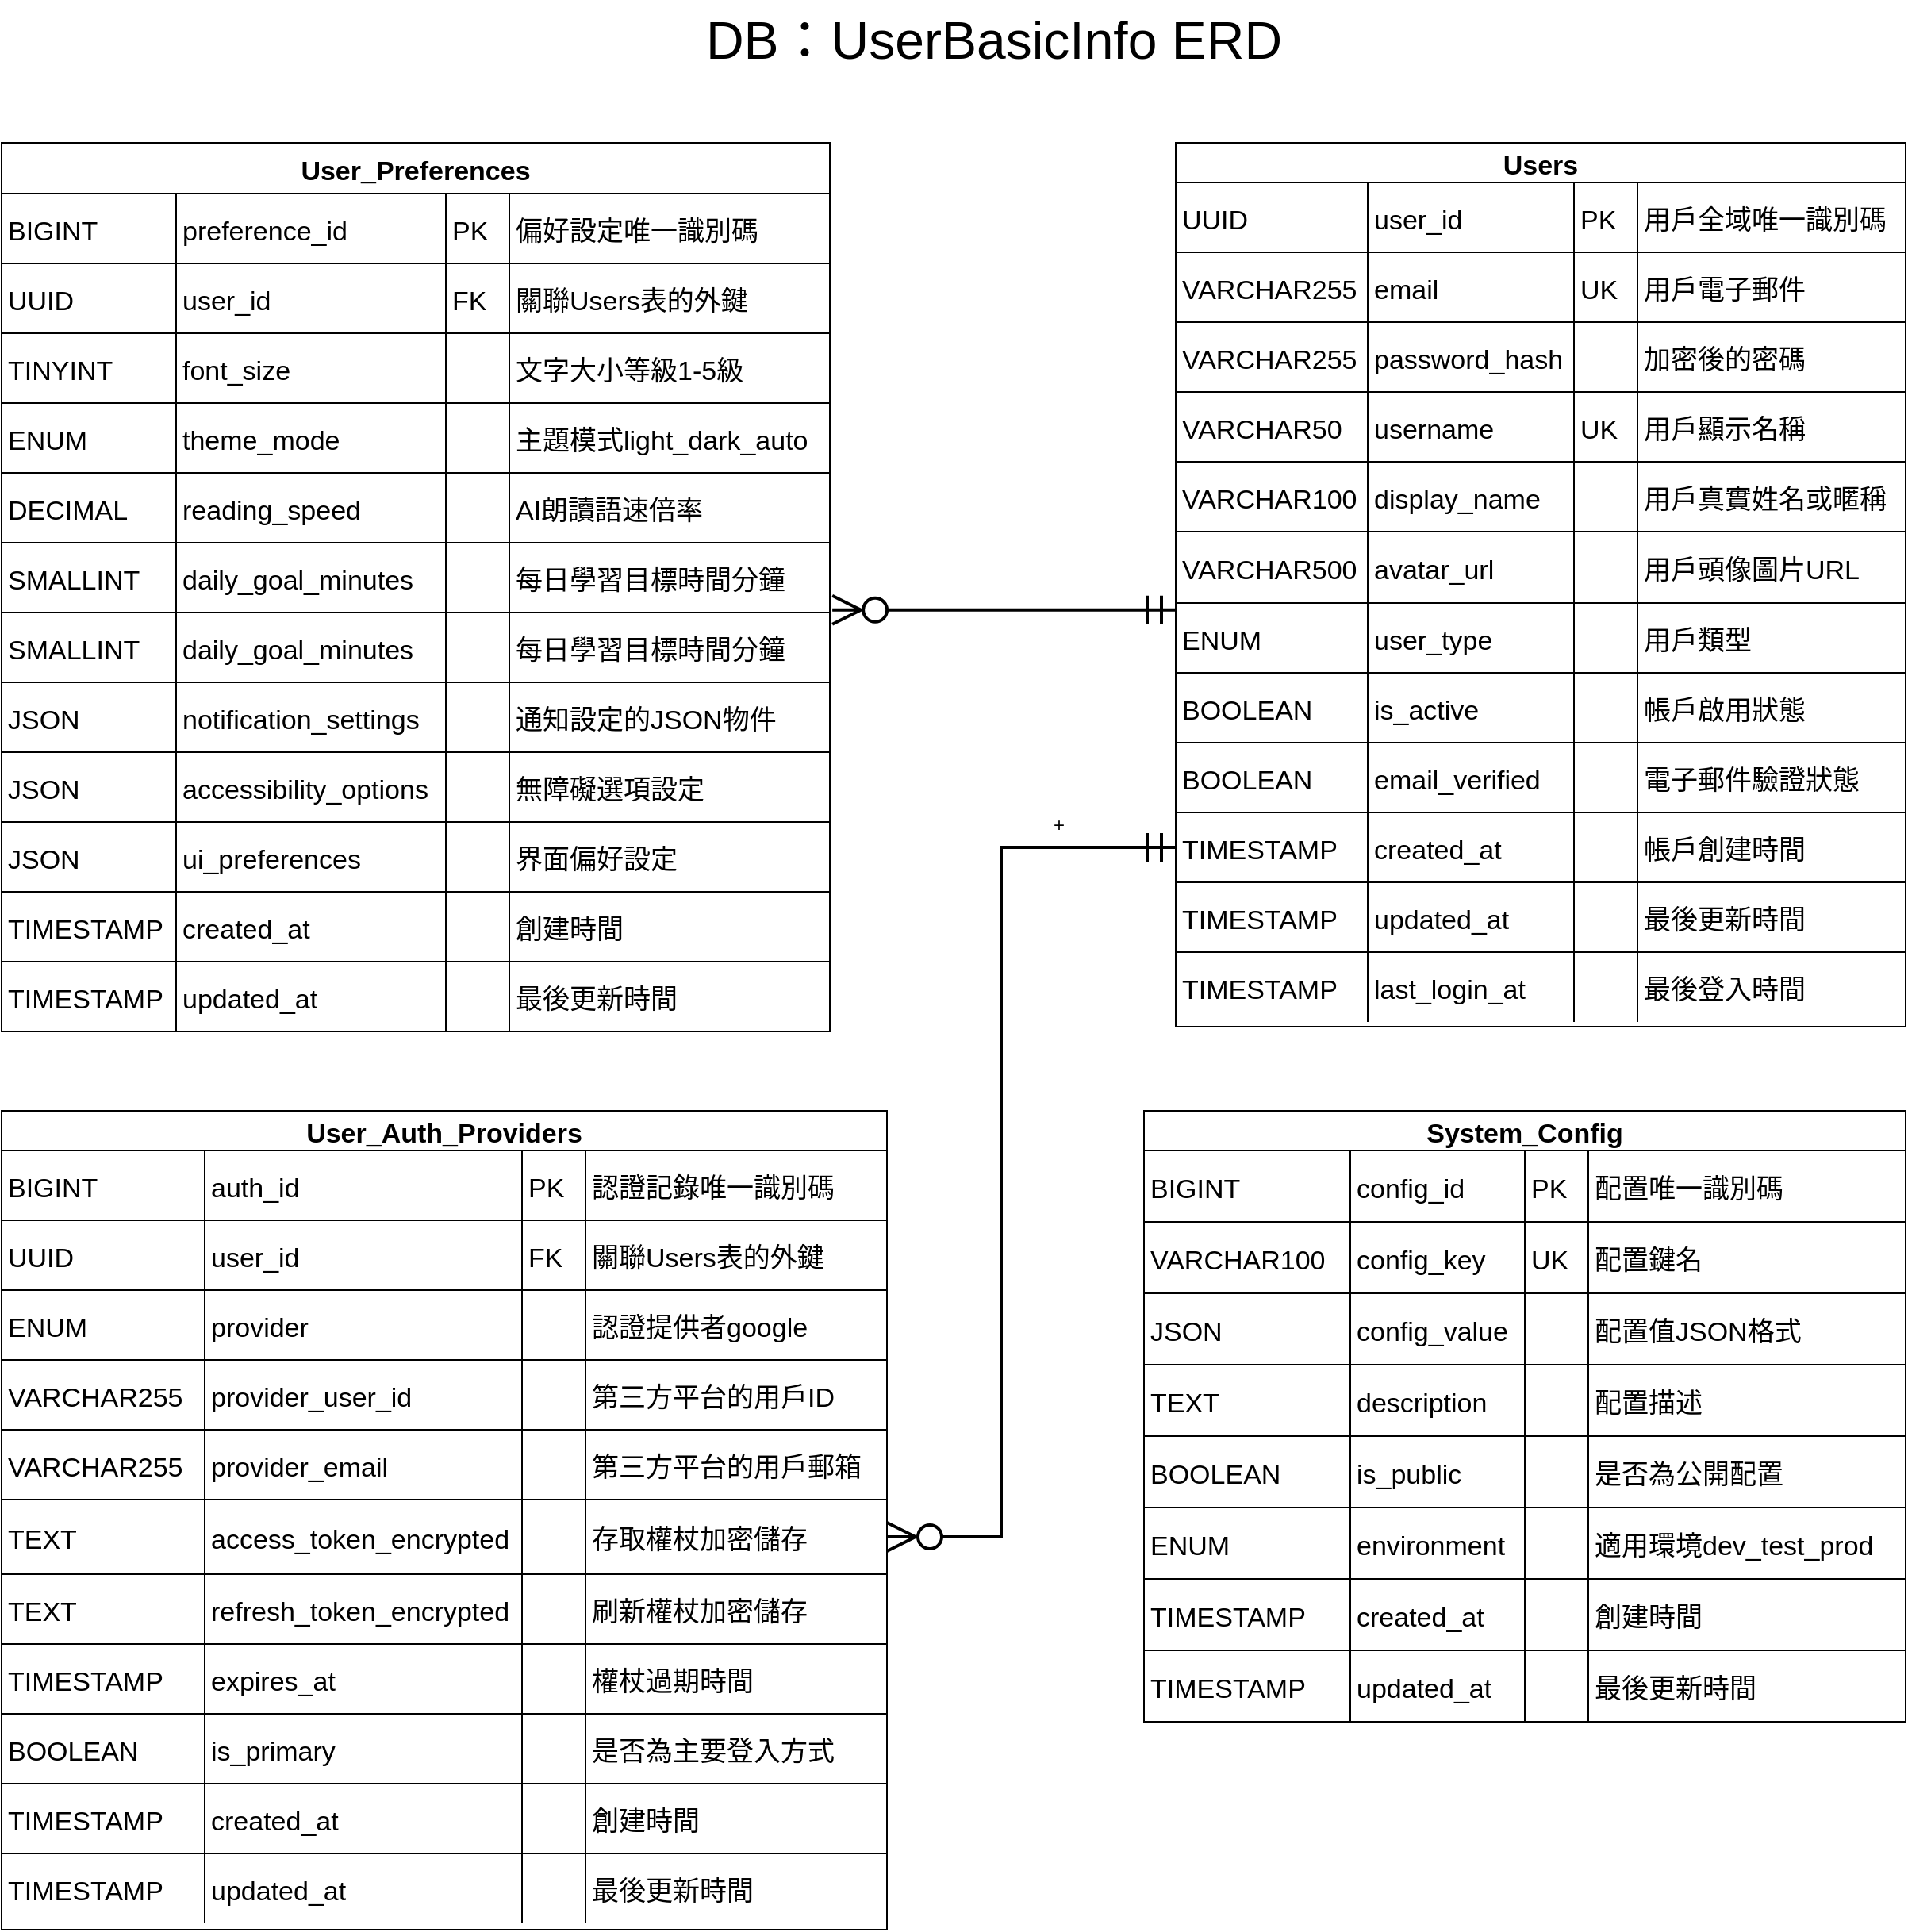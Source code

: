<mxfile version="24.7.17">
  <diagram name="Page-1" id="ME6m2dCSrYPDz66j1PYH">
    <mxGraphModel dx="2927" dy="1242" grid="1" gridSize="10" guides="1" tooltips="1" connect="1" arrows="1" fold="1" page="1" pageScale="1" pageWidth="827" pageHeight="1169" math="0" shadow="0">
      <root>
        <mxCell id="0" />
        <mxCell id="1" parent="0" />
        <mxCell id="PulcmLiahADaTA-sq5_N-429" value="Users" style="shape=table;startSize=25;container=1;collapsible=0;childLayout=tableLayout;fixedRows=1;rowLines=1;fontStyle=1;align=center;resizeLast=1;fontSize=17;" parent="1" vertex="1">
          <mxGeometry x="490" y="540" width="460" height="557" as="geometry" />
        </mxCell>
        <mxCell id="PulcmLiahADaTA-sq5_N-430" style="shape=tableRow;horizontal=0;startSize=0;swimlaneHead=0;swimlaneBody=0;fillColor=none;collapsible=0;dropTarget=0;points=[[0,0.5],[1,0.5]];portConstraint=eastwest;top=0;left=0;right=0;bottom=0;fontSize=17;" parent="PulcmLiahADaTA-sq5_N-429" vertex="1">
          <mxGeometry y="25" width="460" height="44" as="geometry" />
        </mxCell>
        <mxCell id="PulcmLiahADaTA-sq5_N-431" value="UUID" style="shape=partialRectangle;connectable=0;fillColor=none;top=0;left=0;bottom=0;right=0;align=left;spacingLeft=2;overflow=hidden;fontSize=17;" parent="PulcmLiahADaTA-sq5_N-430" vertex="1">
          <mxGeometry width="121" height="44" as="geometry">
            <mxRectangle width="121" height="44" as="alternateBounds" />
          </mxGeometry>
        </mxCell>
        <mxCell id="PulcmLiahADaTA-sq5_N-432" value="user_id" style="shape=partialRectangle;connectable=0;fillColor=none;top=0;left=0;bottom=0;right=0;align=left;spacingLeft=2;overflow=hidden;fontSize=17;" parent="PulcmLiahADaTA-sq5_N-430" vertex="1">
          <mxGeometry x="121" width="130" height="44" as="geometry">
            <mxRectangle width="130" height="44" as="alternateBounds" />
          </mxGeometry>
        </mxCell>
        <mxCell id="PulcmLiahADaTA-sq5_N-433" value="PK" style="shape=partialRectangle;connectable=0;fillColor=none;top=0;left=0;bottom=0;right=0;align=left;spacingLeft=2;overflow=hidden;fontSize=17;" parent="PulcmLiahADaTA-sq5_N-430" vertex="1">
          <mxGeometry x="251" width="40" height="44" as="geometry">
            <mxRectangle width="40" height="44" as="alternateBounds" />
          </mxGeometry>
        </mxCell>
        <mxCell id="PulcmLiahADaTA-sq5_N-434" value="用戶全域唯一識別碼" style="shape=partialRectangle;connectable=0;fillColor=none;top=0;left=0;bottom=0;right=0;align=left;spacingLeft=2;overflow=hidden;fontSize=17;" parent="PulcmLiahADaTA-sq5_N-430" vertex="1">
          <mxGeometry x="291" width="169" height="44" as="geometry">
            <mxRectangle width="169" height="44" as="alternateBounds" />
          </mxGeometry>
        </mxCell>
        <mxCell id="PulcmLiahADaTA-sq5_N-435" style="shape=tableRow;horizontal=0;startSize=0;swimlaneHead=0;swimlaneBody=0;fillColor=none;collapsible=0;dropTarget=0;points=[[0,0.5],[1,0.5]];portConstraint=eastwest;top=0;left=0;right=0;bottom=0;fontSize=17;" parent="PulcmLiahADaTA-sq5_N-429" vertex="1">
          <mxGeometry y="69" width="460" height="44" as="geometry" />
        </mxCell>
        <mxCell id="PulcmLiahADaTA-sq5_N-436" value="VARCHAR255" style="shape=partialRectangle;connectable=0;fillColor=none;top=0;left=0;bottom=0;right=0;align=left;spacingLeft=2;overflow=hidden;fontSize=17;" parent="PulcmLiahADaTA-sq5_N-435" vertex="1">
          <mxGeometry width="121" height="44" as="geometry">
            <mxRectangle width="121" height="44" as="alternateBounds" />
          </mxGeometry>
        </mxCell>
        <mxCell id="PulcmLiahADaTA-sq5_N-437" value="email" style="shape=partialRectangle;connectable=0;fillColor=none;top=0;left=0;bottom=0;right=0;align=left;spacingLeft=2;overflow=hidden;fontSize=17;" parent="PulcmLiahADaTA-sq5_N-435" vertex="1">
          <mxGeometry x="121" width="130" height="44" as="geometry">
            <mxRectangle width="130" height="44" as="alternateBounds" />
          </mxGeometry>
        </mxCell>
        <mxCell id="PulcmLiahADaTA-sq5_N-438" value="UK" style="shape=partialRectangle;connectable=0;fillColor=none;top=0;left=0;bottom=0;right=0;align=left;spacingLeft=2;overflow=hidden;fontSize=17;" parent="PulcmLiahADaTA-sq5_N-435" vertex="1">
          <mxGeometry x="251" width="40" height="44" as="geometry">
            <mxRectangle width="40" height="44" as="alternateBounds" />
          </mxGeometry>
        </mxCell>
        <mxCell id="PulcmLiahADaTA-sq5_N-439" value="用戶電子郵件" style="shape=partialRectangle;connectable=0;fillColor=none;top=0;left=0;bottom=0;right=0;align=left;spacingLeft=2;overflow=hidden;fontSize=17;" parent="PulcmLiahADaTA-sq5_N-435" vertex="1">
          <mxGeometry x="291" width="169" height="44" as="geometry">
            <mxRectangle width="169" height="44" as="alternateBounds" />
          </mxGeometry>
        </mxCell>
        <mxCell id="PulcmLiahADaTA-sq5_N-440" style="shape=tableRow;horizontal=0;startSize=0;swimlaneHead=0;swimlaneBody=0;fillColor=none;collapsible=0;dropTarget=0;points=[[0,0.5],[1,0.5]];portConstraint=eastwest;top=0;left=0;right=0;bottom=0;fontSize=17;" parent="PulcmLiahADaTA-sq5_N-429" vertex="1">
          <mxGeometry y="113" width="460" height="44" as="geometry" />
        </mxCell>
        <mxCell id="PulcmLiahADaTA-sq5_N-441" value="VARCHAR255" style="shape=partialRectangle;connectable=0;fillColor=none;top=0;left=0;bottom=0;right=0;align=left;spacingLeft=2;overflow=hidden;fontSize=17;" parent="PulcmLiahADaTA-sq5_N-440" vertex="1">
          <mxGeometry width="121" height="44" as="geometry">
            <mxRectangle width="121" height="44" as="alternateBounds" />
          </mxGeometry>
        </mxCell>
        <mxCell id="PulcmLiahADaTA-sq5_N-442" value="password_hash" style="shape=partialRectangle;connectable=0;fillColor=none;top=0;left=0;bottom=0;right=0;align=left;spacingLeft=2;overflow=hidden;fontSize=17;" parent="PulcmLiahADaTA-sq5_N-440" vertex="1">
          <mxGeometry x="121" width="130" height="44" as="geometry">
            <mxRectangle width="130" height="44" as="alternateBounds" />
          </mxGeometry>
        </mxCell>
        <mxCell id="PulcmLiahADaTA-sq5_N-443" value="" style="shape=partialRectangle;connectable=0;fillColor=none;top=0;left=0;bottom=0;right=0;align=left;spacingLeft=2;overflow=hidden;fontSize=17;" parent="PulcmLiahADaTA-sq5_N-440" vertex="1">
          <mxGeometry x="251" width="40" height="44" as="geometry">
            <mxRectangle width="40" height="44" as="alternateBounds" />
          </mxGeometry>
        </mxCell>
        <mxCell id="PulcmLiahADaTA-sq5_N-444" value="加密後的密碼" style="shape=partialRectangle;connectable=0;fillColor=none;top=0;left=0;bottom=0;right=0;align=left;spacingLeft=2;overflow=hidden;fontSize=17;" parent="PulcmLiahADaTA-sq5_N-440" vertex="1">
          <mxGeometry x="291" width="169" height="44" as="geometry">
            <mxRectangle width="169" height="44" as="alternateBounds" />
          </mxGeometry>
        </mxCell>
        <mxCell id="PulcmLiahADaTA-sq5_N-445" style="shape=tableRow;horizontal=0;startSize=0;swimlaneHead=0;swimlaneBody=0;fillColor=none;collapsible=0;dropTarget=0;points=[[0,0.5],[1,0.5]];portConstraint=eastwest;top=0;left=0;right=0;bottom=0;fontSize=17;" parent="PulcmLiahADaTA-sq5_N-429" vertex="1">
          <mxGeometry y="157" width="460" height="44" as="geometry" />
        </mxCell>
        <mxCell id="PulcmLiahADaTA-sq5_N-446" value="VARCHAR50" style="shape=partialRectangle;connectable=0;fillColor=none;top=0;left=0;bottom=0;right=0;align=left;spacingLeft=2;overflow=hidden;fontSize=17;" parent="PulcmLiahADaTA-sq5_N-445" vertex="1">
          <mxGeometry width="121" height="44" as="geometry">
            <mxRectangle width="121" height="44" as="alternateBounds" />
          </mxGeometry>
        </mxCell>
        <mxCell id="PulcmLiahADaTA-sq5_N-447" value="username" style="shape=partialRectangle;connectable=0;fillColor=none;top=0;left=0;bottom=0;right=0;align=left;spacingLeft=2;overflow=hidden;fontSize=17;" parent="PulcmLiahADaTA-sq5_N-445" vertex="1">
          <mxGeometry x="121" width="130" height="44" as="geometry">
            <mxRectangle width="130" height="44" as="alternateBounds" />
          </mxGeometry>
        </mxCell>
        <mxCell id="PulcmLiahADaTA-sq5_N-448" value="UK" style="shape=partialRectangle;connectable=0;fillColor=none;top=0;left=0;bottom=0;right=0;align=left;spacingLeft=2;overflow=hidden;fontSize=17;" parent="PulcmLiahADaTA-sq5_N-445" vertex="1">
          <mxGeometry x="251" width="40" height="44" as="geometry">
            <mxRectangle width="40" height="44" as="alternateBounds" />
          </mxGeometry>
        </mxCell>
        <mxCell id="PulcmLiahADaTA-sq5_N-449" value="用戶顯示名稱" style="shape=partialRectangle;connectable=0;fillColor=none;top=0;left=0;bottom=0;right=0;align=left;spacingLeft=2;overflow=hidden;fontSize=17;" parent="PulcmLiahADaTA-sq5_N-445" vertex="1">
          <mxGeometry x="291" width="169" height="44" as="geometry">
            <mxRectangle width="169" height="44" as="alternateBounds" />
          </mxGeometry>
        </mxCell>
        <mxCell id="PulcmLiahADaTA-sq5_N-450" style="shape=tableRow;horizontal=0;startSize=0;swimlaneHead=0;swimlaneBody=0;fillColor=none;collapsible=0;dropTarget=0;points=[[0,0.5],[1,0.5]];portConstraint=eastwest;top=0;left=0;right=0;bottom=0;fontSize=17;" parent="PulcmLiahADaTA-sq5_N-429" vertex="1">
          <mxGeometry y="201" width="460" height="44" as="geometry" />
        </mxCell>
        <mxCell id="PulcmLiahADaTA-sq5_N-451" value="VARCHAR100" style="shape=partialRectangle;connectable=0;fillColor=none;top=0;left=0;bottom=0;right=0;align=left;spacingLeft=2;overflow=hidden;fontSize=17;" parent="PulcmLiahADaTA-sq5_N-450" vertex="1">
          <mxGeometry width="121" height="44" as="geometry">
            <mxRectangle width="121" height="44" as="alternateBounds" />
          </mxGeometry>
        </mxCell>
        <mxCell id="PulcmLiahADaTA-sq5_N-452" value="display_name" style="shape=partialRectangle;connectable=0;fillColor=none;top=0;left=0;bottom=0;right=0;align=left;spacingLeft=2;overflow=hidden;fontSize=17;" parent="PulcmLiahADaTA-sq5_N-450" vertex="1">
          <mxGeometry x="121" width="130" height="44" as="geometry">
            <mxRectangle width="130" height="44" as="alternateBounds" />
          </mxGeometry>
        </mxCell>
        <mxCell id="PulcmLiahADaTA-sq5_N-453" value="" style="shape=partialRectangle;connectable=0;fillColor=none;top=0;left=0;bottom=0;right=0;align=left;spacingLeft=2;overflow=hidden;fontSize=17;" parent="PulcmLiahADaTA-sq5_N-450" vertex="1">
          <mxGeometry x="251" width="40" height="44" as="geometry">
            <mxRectangle width="40" height="44" as="alternateBounds" />
          </mxGeometry>
        </mxCell>
        <mxCell id="PulcmLiahADaTA-sq5_N-454" value="用戶真實姓名或暱稱" style="shape=partialRectangle;connectable=0;fillColor=none;top=0;left=0;bottom=0;right=0;align=left;spacingLeft=2;overflow=hidden;fontSize=17;" parent="PulcmLiahADaTA-sq5_N-450" vertex="1">
          <mxGeometry x="291" width="169" height="44" as="geometry">
            <mxRectangle width="169" height="44" as="alternateBounds" />
          </mxGeometry>
        </mxCell>
        <mxCell id="PulcmLiahADaTA-sq5_N-455" style="shape=tableRow;horizontal=0;startSize=0;swimlaneHead=0;swimlaneBody=0;fillColor=none;collapsible=0;dropTarget=0;points=[[0,0.5],[1,0.5]];portConstraint=eastwest;top=0;left=0;right=0;bottom=0;fontSize=17;" parent="PulcmLiahADaTA-sq5_N-429" vertex="1">
          <mxGeometry y="245" width="460" height="45" as="geometry" />
        </mxCell>
        <mxCell id="PulcmLiahADaTA-sq5_N-456" value="VARCHAR500" style="shape=partialRectangle;connectable=0;fillColor=none;top=0;left=0;bottom=0;right=0;align=left;spacingLeft=2;overflow=hidden;fontSize=17;" parent="PulcmLiahADaTA-sq5_N-455" vertex="1">
          <mxGeometry width="121" height="45" as="geometry">
            <mxRectangle width="121" height="45" as="alternateBounds" />
          </mxGeometry>
        </mxCell>
        <mxCell id="PulcmLiahADaTA-sq5_N-457" value="avatar_url" style="shape=partialRectangle;connectable=0;fillColor=none;top=0;left=0;bottom=0;right=0;align=left;spacingLeft=2;overflow=hidden;fontSize=17;" parent="PulcmLiahADaTA-sq5_N-455" vertex="1">
          <mxGeometry x="121" width="130" height="45" as="geometry">
            <mxRectangle width="130" height="45" as="alternateBounds" />
          </mxGeometry>
        </mxCell>
        <mxCell id="PulcmLiahADaTA-sq5_N-458" value="" style="shape=partialRectangle;connectable=0;fillColor=none;top=0;left=0;bottom=0;right=0;align=left;spacingLeft=2;overflow=hidden;fontSize=17;" parent="PulcmLiahADaTA-sq5_N-455" vertex="1">
          <mxGeometry x="251" width="40" height="45" as="geometry">
            <mxRectangle width="40" height="45" as="alternateBounds" />
          </mxGeometry>
        </mxCell>
        <mxCell id="PulcmLiahADaTA-sq5_N-459" value="用戶頭像圖片URL" style="shape=partialRectangle;connectable=0;fillColor=none;top=0;left=0;bottom=0;right=0;align=left;spacingLeft=2;overflow=hidden;fontSize=17;" parent="PulcmLiahADaTA-sq5_N-455" vertex="1">
          <mxGeometry x="291" width="169" height="45" as="geometry">
            <mxRectangle width="169" height="45" as="alternateBounds" />
          </mxGeometry>
        </mxCell>
        <mxCell id="PulcmLiahADaTA-sq5_N-460" style="shape=tableRow;horizontal=0;startSize=0;swimlaneHead=0;swimlaneBody=0;fillColor=none;collapsible=0;dropTarget=0;points=[[0,0.5],[1,0.5]];portConstraint=eastwest;top=0;left=0;right=0;bottom=0;fontSize=17;" parent="PulcmLiahADaTA-sq5_N-429" vertex="1">
          <mxGeometry y="290" width="460" height="44" as="geometry" />
        </mxCell>
        <mxCell id="PulcmLiahADaTA-sq5_N-461" value="ENUM" style="shape=partialRectangle;connectable=0;fillColor=none;top=0;left=0;bottom=0;right=0;align=left;spacingLeft=2;overflow=hidden;fontSize=17;" parent="PulcmLiahADaTA-sq5_N-460" vertex="1">
          <mxGeometry width="121" height="44" as="geometry">
            <mxRectangle width="121" height="44" as="alternateBounds" />
          </mxGeometry>
        </mxCell>
        <mxCell id="PulcmLiahADaTA-sq5_N-462" value="user_type" style="shape=partialRectangle;connectable=0;fillColor=none;top=0;left=0;bottom=0;right=0;align=left;spacingLeft=2;overflow=hidden;fontSize=17;" parent="PulcmLiahADaTA-sq5_N-460" vertex="1">
          <mxGeometry x="121" width="130" height="44" as="geometry">
            <mxRectangle width="130" height="44" as="alternateBounds" />
          </mxGeometry>
        </mxCell>
        <mxCell id="PulcmLiahADaTA-sq5_N-463" value="" style="shape=partialRectangle;connectable=0;fillColor=none;top=0;left=0;bottom=0;right=0;align=left;spacingLeft=2;overflow=hidden;fontSize=17;" parent="PulcmLiahADaTA-sq5_N-460" vertex="1">
          <mxGeometry x="251" width="40" height="44" as="geometry">
            <mxRectangle width="40" height="44" as="alternateBounds" />
          </mxGeometry>
        </mxCell>
        <mxCell id="PulcmLiahADaTA-sq5_N-464" value="用戶類型" style="shape=partialRectangle;connectable=0;fillColor=none;top=0;left=0;bottom=0;right=0;align=left;spacingLeft=2;overflow=hidden;fontSize=17;" parent="PulcmLiahADaTA-sq5_N-460" vertex="1">
          <mxGeometry x="291" width="169" height="44" as="geometry">
            <mxRectangle width="169" height="44" as="alternateBounds" />
          </mxGeometry>
        </mxCell>
        <mxCell id="PulcmLiahADaTA-sq5_N-465" style="shape=tableRow;horizontal=0;startSize=0;swimlaneHead=0;swimlaneBody=0;fillColor=none;collapsible=0;dropTarget=0;points=[[0,0.5],[1,0.5]];portConstraint=eastwest;top=0;left=0;right=0;bottom=0;fontSize=17;" parent="PulcmLiahADaTA-sq5_N-429" vertex="1">
          <mxGeometry y="334" width="460" height="44" as="geometry" />
        </mxCell>
        <mxCell id="PulcmLiahADaTA-sq5_N-466" value="BOOLEAN" style="shape=partialRectangle;connectable=0;fillColor=none;top=0;left=0;bottom=0;right=0;align=left;spacingLeft=2;overflow=hidden;fontSize=17;" parent="PulcmLiahADaTA-sq5_N-465" vertex="1">
          <mxGeometry width="121" height="44" as="geometry">
            <mxRectangle width="121" height="44" as="alternateBounds" />
          </mxGeometry>
        </mxCell>
        <mxCell id="PulcmLiahADaTA-sq5_N-467" value="is_active" style="shape=partialRectangle;connectable=0;fillColor=none;top=0;left=0;bottom=0;right=0;align=left;spacingLeft=2;overflow=hidden;fontSize=17;" parent="PulcmLiahADaTA-sq5_N-465" vertex="1">
          <mxGeometry x="121" width="130" height="44" as="geometry">
            <mxRectangle width="130" height="44" as="alternateBounds" />
          </mxGeometry>
        </mxCell>
        <mxCell id="PulcmLiahADaTA-sq5_N-468" value="" style="shape=partialRectangle;connectable=0;fillColor=none;top=0;left=0;bottom=0;right=0;align=left;spacingLeft=2;overflow=hidden;fontSize=17;" parent="PulcmLiahADaTA-sq5_N-465" vertex="1">
          <mxGeometry x="251" width="40" height="44" as="geometry">
            <mxRectangle width="40" height="44" as="alternateBounds" />
          </mxGeometry>
        </mxCell>
        <mxCell id="PulcmLiahADaTA-sq5_N-469" value="帳戶啟用狀態" style="shape=partialRectangle;connectable=0;fillColor=none;top=0;left=0;bottom=0;right=0;align=left;spacingLeft=2;overflow=hidden;fontSize=17;" parent="PulcmLiahADaTA-sq5_N-465" vertex="1">
          <mxGeometry x="291" width="169" height="44" as="geometry">
            <mxRectangle width="169" height="44" as="alternateBounds" />
          </mxGeometry>
        </mxCell>
        <mxCell id="PulcmLiahADaTA-sq5_N-470" style="shape=tableRow;horizontal=0;startSize=0;swimlaneHead=0;swimlaneBody=0;fillColor=none;collapsible=0;dropTarget=0;points=[[0,0.5],[1,0.5]];portConstraint=eastwest;top=0;left=0;right=0;bottom=0;fontSize=17;" parent="PulcmLiahADaTA-sq5_N-429" vertex="1">
          <mxGeometry y="378" width="460" height="44" as="geometry" />
        </mxCell>
        <mxCell id="PulcmLiahADaTA-sq5_N-471" value="BOOLEAN" style="shape=partialRectangle;connectable=0;fillColor=none;top=0;left=0;bottom=0;right=0;align=left;spacingLeft=2;overflow=hidden;fontSize=17;" parent="PulcmLiahADaTA-sq5_N-470" vertex="1">
          <mxGeometry width="121" height="44" as="geometry">
            <mxRectangle width="121" height="44" as="alternateBounds" />
          </mxGeometry>
        </mxCell>
        <mxCell id="PulcmLiahADaTA-sq5_N-472" value="email_verified" style="shape=partialRectangle;connectable=0;fillColor=none;top=0;left=0;bottom=0;right=0;align=left;spacingLeft=2;overflow=hidden;fontSize=17;" parent="PulcmLiahADaTA-sq5_N-470" vertex="1">
          <mxGeometry x="121" width="130" height="44" as="geometry">
            <mxRectangle width="130" height="44" as="alternateBounds" />
          </mxGeometry>
        </mxCell>
        <mxCell id="PulcmLiahADaTA-sq5_N-473" value="" style="shape=partialRectangle;connectable=0;fillColor=none;top=0;left=0;bottom=0;right=0;align=left;spacingLeft=2;overflow=hidden;fontSize=17;" parent="PulcmLiahADaTA-sq5_N-470" vertex="1">
          <mxGeometry x="251" width="40" height="44" as="geometry">
            <mxRectangle width="40" height="44" as="alternateBounds" />
          </mxGeometry>
        </mxCell>
        <mxCell id="PulcmLiahADaTA-sq5_N-474" value="電子郵件驗證狀態" style="shape=partialRectangle;connectable=0;fillColor=none;top=0;left=0;bottom=0;right=0;align=left;spacingLeft=2;overflow=hidden;fontSize=17;" parent="PulcmLiahADaTA-sq5_N-470" vertex="1">
          <mxGeometry x="291" width="169" height="44" as="geometry">
            <mxRectangle width="169" height="44" as="alternateBounds" />
          </mxGeometry>
        </mxCell>
        <mxCell id="PulcmLiahADaTA-sq5_N-475" style="shape=tableRow;horizontal=0;startSize=0;swimlaneHead=0;swimlaneBody=0;fillColor=none;collapsible=0;dropTarget=0;points=[[0,0.5],[1,0.5]];portConstraint=eastwest;top=0;left=0;right=0;bottom=0;fontSize=17;" parent="PulcmLiahADaTA-sq5_N-429" vertex="1">
          <mxGeometry y="422" width="460" height="44" as="geometry" />
        </mxCell>
        <mxCell id="PulcmLiahADaTA-sq5_N-476" value="TIMESTAMP" style="shape=partialRectangle;connectable=0;fillColor=none;top=0;left=0;bottom=0;right=0;align=left;spacingLeft=2;overflow=hidden;fontSize=17;" parent="PulcmLiahADaTA-sq5_N-475" vertex="1">
          <mxGeometry width="121" height="44" as="geometry">
            <mxRectangle width="121" height="44" as="alternateBounds" />
          </mxGeometry>
        </mxCell>
        <mxCell id="PulcmLiahADaTA-sq5_N-477" value="created_at" style="shape=partialRectangle;connectable=0;fillColor=none;top=0;left=0;bottom=0;right=0;align=left;spacingLeft=2;overflow=hidden;fontSize=17;" parent="PulcmLiahADaTA-sq5_N-475" vertex="1">
          <mxGeometry x="121" width="130" height="44" as="geometry">
            <mxRectangle width="130" height="44" as="alternateBounds" />
          </mxGeometry>
        </mxCell>
        <mxCell id="PulcmLiahADaTA-sq5_N-478" value="" style="shape=partialRectangle;connectable=0;fillColor=none;top=0;left=0;bottom=0;right=0;align=left;spacingLeft=2;overflow=hidden;fontSize=17;" parent="PulcmLiahADaTA-sq5_N-475" vertex="1">
          <mxGeometry x="251" width="40" height="44" as="geometry">
            <mxRectangle width="40" height="44" as="alternateBounds" />
          </mxGeometry>
        </mxCell>
        <mxCell id="PulcmLiahADaTA-sq5_N-479" value="帳戶創建時間" style="shape=partialRectangle;connectable=0;fillColor=none;top=0;left=0;bottom=0;right=0;align=left;spacingLeft=2;overflow=hidden;fontSize=17;" parent="PulcmLiahADaTA-sq5_N-475" vertex="1">
          <mxGeometry x="291" width="169" height="44" as="geometry">
            <mxRectangle width="169" height="44" as="alternateBounds" />
          </mxGeometry>
        </mxCell>
        <mxCell id="PulcmLiahADaTA-sq5_N-480" style="shape=tableRow;horizontal=0;startSize=0;swimlaneHead=0;swimlaneBody=0;fillColor=none;collapsible=0;dropTarget=0;points=[[0,0.5],[1,0.5]];portConstraint=eastwest;top=0;left=0;right=0;bottom=0;fontSize=17;" parent="PulcmLiahADaTA-sq5_N-429" vertex="1">
          <mxGeometry y="466" width="460" height="44" as="geometry" />
        </mxCell>
        <mxCell id="PulcmLiahADaTA-sq5_N-481" value="TIMESTAMP" style="shape=partialRectangle;connectable=0;fillColor=none;top=0;left=0;bottom=0;right=0;align=left;spacingLeft=2;overflow=hidden;fontSize=17;" parent="PulcmLiahADaTA-sq5_N-480" vertex="1">
          <mxGeometry width="121" height="44" as="geometry">
            <mxRectangle width="121" height="44" as="alternateBounds" />
          </mxGeometry>
        </mxCell>
        <mxCell id="PulcmLiahADaTA-sq5_N-482" value="updated_at" style="shape=partialRectangle;connectable=0;fillColor=none;top=0;left=0;bottom=0;right=0;align=left;spacingLeft=2;overflow=hidden;fontSize=17;" parent="PulcmLiahADaTA-sq5_N-480" vertex="1">
          <mxGeometry x="121" width="130" height="44" as="geometry">
            <mxRectangle width="130" height="44" as="alternateBounds" />
          </mxGeometry>
        </mxCell>
        <mxCell id="PulcmLiahADaTA-sq5_N-483" value="" style="shape=partialRectangle;connectable=0;fillColor=none;top=0;left=0;bottom=0;right=0;align=left;spacingLeft=2;overflow=hidden;fontSize=17;" parent="PulcmLiahADaTA-sq5_N-480" vertex="1">
          <mxGeometry x="251" width="40" height="44" as="geometry">
            <mxRectangle width="40" height="44" as="alternateBounds" />
          </mxGeometry>
        </mxCell>
        <mxCell id="PulcmLiahADaTA-sq5_N-484" value="最後更新時間" style="shape=partialRectangle;connectable=0;fillColor=none;top=0;left=0;bottom=0;right=0;align=left;spacingLeft=2;overflow=hidden;fontSize=17;" parent="PulcmLiahADaTA-sq5_N-480" vertex="1">
          <mxGeometry x="291" width="169" height="44" as="geometry">
            <mxRectangle width="169" height="44" as="alternateBounds" />
          </mxGeometry>
        </mxCell>
        <mxCell id="PulcmLiahADaTA-sq5_N-485" style="shape=tableRow;horizontal=0;startSize=0;swimlaneHead=0;swimlaneBody=0;fillColor=none;collapsible=0;dropTarget=0;points=[[0,0.5],[1,0.5]];portConstraint=eastwest;top=0;left=0;right=0;bottom=0;fontSize=17;" parent="PulcmLiahADaTA-sq5_N-429" vertex="1">
          <mxGeometry y="510" width="460" height="44" as="geometry" />
        </mxCell>
        <mxCell id="PulcmLiahADaTA-sq5_N-486" value="TIMESTAMP" style="shape=partialRectangle;connectable=0;fillColor=none;top=0;left=0;bottom=0;right=0;align=left;spacingLeft=2;overflow=hidden;fontSize=17;" parent="PulcmLiahADaTA-sq5_N-485" vertex="1">
          <mxGeometry width="121" height="44" as="geometry">
            <mxRectangle width="121" height="44" as="alternateBounds" />
          </mxGeometry>
        </mxCell>
        <mxCell id="PulcmLiahADaTA-sq5_N-487" value="last_login_at" style="shape=partialRectangle;connectable=0;fillColor=none;top=0;left=0;bottom=0;right=0;align=left;spacingLeft=2;overflow=hidden;fontSize=17;" parent="PulcmLiahADaTA-sq5_N-485" vertex="1">
          <mxGeometry x="121" width="130" height="44" as="geometry">
            <mxRectangle width="130" height="44" as="alternateBounds" />
          </mxGeometry>
        </mxCell>
        <mxCell id="PulcmLiahADaTA-sq5_N-488" value="" style="shape=partialRectangle;connectable=0;fillColor=none;top=0;left=0;bottom=0;right=0;align=left;spacingLeft=2;overflow=hidden;fontSize=17;" parent="PulcmLiahADaTA-sq5_N-485" vertex="1">
          <mxGeometry x="251" width="40" height="44" as="geometry">
            <mxRectangle width="40" height="44" as="alternateBounds" />
          </mxGeometry>
        </mxCell>
        <mxCell id="PulcmLiahADaTA-sq5_N-489" value="最後登入時間" style="shape=partialRectangle;connectable=0;fillColor=none;top=0;left=0;bottom=0;right=0;align=left;spacingLeft=2;overflow=hidden;fontSize=17;" parent="PulcmLiahADaTA-sq5_N-485" vertex="1">
          <mxGeometry x="291" width="169" height="44" as="geometry">
            <mxRectangle width="169" height="44" as="alternateBounds" />
          </mxGeometry>
        </mxCell>
        <mxCell id="PulcmLiahADaTA-sq5_N-490" value="User_Preferences" style="shape=table;startSize=32;container=1;collapsible=0;childLayout=tableLayout;fixedRows=1;rowLines=1;fontStyle=1;align=center;resizeLast=1;fontSize=17;" parent="1" vertex="1">
          <mxGeometry x="-250" y="540" width="522" height="560" as="geometry" />
        </mxCell>
        <mxCell id="PulcmLiahADaTA-sq5_N-491" style="shape=tableRow;horizontal=0;startSize=0;swimlaneHead=0;swimlaneBody=0;fillColor=none;collapsible=0;dropTarget=0;points=[[0,0.5],[1,0.5]];portConstraint=eastwest;top=0;left=0;right=0;bottom=0;fontSize=17;" parent="PulcmLiahADaTA-sq5_N-490" vertex="1">
          <mxGeometry y="32" width="522" height="44" as="geometry" />
        </mxCell>
        <mxCell id="PulcmLiahADaTA-sq5_N-492" value="BIGINT" style="shape=partialRectangle;connectable=0;fillColor=none;top=0;left=0;bottom=0;right=0;align=left;spacingLeft=2;overflow=hidden;fontSize=17;" parent="PulcmLiahADaTA-sq5_N-491" vertex="1">
          <mxGeometry width="110" height="44" as="geometry">
            <mxRectangle width="110" height="44" as="alternateBounds" />
          </mxGeometry>
        </mxCell>
        <mxCell id="PulcmLiahADaTA-sq5_N-493" value="preference_id" style="shape=partialRectangle;connectable=0;fillColor=none;top=0;left=0;bottom=0;right=0;align=left;spacingLeft=2;overflow=hidden;fontSize=17;" parent="PulcmLiahADaTA-sq5_N-491" vertex="1">
          <mxGeometry x="110" width="170" height="44" as="geometry">
            <mxRectangle width="170" height="44" as="alternateBounds" />
          </mxGeometry>
        </mxCell>
        <mxCell id="PulcmLiahADaTA-sq5_N-494" value="PK" style="shape=partialRectangle;connectable=0;fillColor=none;top=0;left=0;bottom=0;right=0;align=left;spacingLeft=2;overflow=hidden;fontSize=17;" parent="PulcmLiahADaTA-sq5_N-491" vertex="1">
          <mxGeometry x="280" width="40" height="44" as="geometry">
            <mxRectangle width="40" height="44" as="alternateBounds" />
          </mxGeometry>
        </mxCell>
        <mxCell id="PulcmLiahADaTA-sq5_N-495" value="偏好設定唯一識別碼" style="shape=partialRectangle;connectable=0;fillColor=none;top=0;left=0;bottom=0;right=0;align=left;spacingLeft=2;overflow=hidden;fontSize=17;" parent="PulcmLiahADaTA-sq5_N-491" vertex="1">
          <mxGeometry x="320" width="202" height="44" as="geometry">
            <mxRectangle width="202" height="44" as="alternateBounds" />
          </mxGeometry>
        </mxCell>
        <mxCell id="PulcmLiahADaTA-sq5_N-496" style="shape=tableRow;horizontal=0;startSize=0;swimlaneHead=0;swimlaneBody=0;fillColor=none;collapsible=0;dropTarget=0;points=[[0,0.5],[1,0.5]];portConstraint=eastwest;top=0;left=0;right=0;bottom=0;fontSize=17;" parent="PulcmLiahADaTA-sq5_N-490" vertex="1">
          <mxGeometry y="76" width="522" height="44" as="geometry" />
        </mxCell>
        <mxCell id="PulcmLiahADaTA-sq5_N-497" value="UUID" style="shape=partialRectangle;connectable=0;fillColor=none;top=0;left=0;bottom=0;right=0;align=left;spacingLeft=2;overflow=hidden;fontSize=17;" parent="PulcmLiahADaTA-sq5_N-496" vertex="1">
          <mxGeometry width="110" height="44" as="geometry">
            <mxRectangle width="110" height="44" as="alternateBounds" />
          </mxGeometry>
        </mxCell>
        <mxCell id="PulcmLiahADaTA-sq5_N-498" value="user_id" style="shape=partialRectangle;connectable=0;fillColor=none;top=0;left=0;bottom=0;right=0;align=left;spacingLeft=2;overflow=hidden;fontSize=17;" parent="PulcmLiahADaTA-sq5_N-496" vertex="1">
          <mxGeometry x="110" width="170" height="44" as="geometry">
            <mxRectangle width="170" height="44" as="alternateBounds" />
          </mxGeometry>
        </mxCell>
        <mxCell id="PulcmLiahADaTA-sq5_N-499" value="FK" style="shape=partialRectangle;connectable=0;fillColor=none;top=0;left=0;bottom=0;right=0;align=left;spacingLeft=2;overflow=hidden;fontSize=17;" parent="PulcmLiahADaTA-sq5_N-496" vertex="1">
          <mxGeometry x="280" width="40" height="44" as="geometry">
            <mxRectangle width="40" height="44" as="alternateBounds" />
          </mxGeometry>
        </mxCell>
        <mxCell id="PulcmLiahADaTA-sq5_N-500" value="關聯Users表的外鍵" style="shape=partialRectangle;connectable=0;fillColor=none;top=0;left=0;bottom=0;right=0;align=left;spacingLeft=2;overflow=hidden;fontSize=17;" parent="PulcmLiahADaTA-sq5_N-496" vertex="1">
          <mxGeometry x="320" width="202" height="44" as="geometry">
            <mxRectangle width="202" height="44" as="alternateBounds" />
          </mxGeometry>
        </mxCell>
        <mxCell id="PulcmLiahADaTA-sq5_N-501" style="shape=tableRow;horizontal=0;startSize=0;swimlaneHead=0;swimlaneBody=0;fillColor=none;collapsible=0;dropTarget=0;points=[[0,0.5],[1,0.5]];portConstraint=eastwest;top=0;left=0;right=0;bottom=0;fontSize=17;" parent="PulcmLiahADaTA-sq5_N-490" vertex="1">
          <mxGeometry y="120" width="522" height="44" as="geometry" />
        </mxCell>
        <mxCell id="PulcmLiahADaTA-sq5_N-502" value="TINYINT" style="shape=partialRectangle;connectable=0;fillColor=none;top=0;left=0;bottom=0;right=0;align=left;spacingLeft=2;overflow=hidden;fontSize=17;" parent="PulcmLiahADaTA-sq5_N-501" vertex="1">
          <mxGeometry width="110" height="44" as="geometry">
            <mxRectangle width="110" height="44" as="alternateBounds" />
          </mxGeometry>
        </mxCell>
        <mxCell id="PulcmLiahADaTA-sq5_N-503" value="font_size" style="shape=partialRectangle;connectable=0;fillColor=none;top=0;left=0;bottom=0;right=0;align=left;spacingLeft=2;overflow=hidden;fontSize=17;" parent="PulcmLiahADaTA-sq5_N-501" vertex="1">
          <mxGeometry x="110" width="170" height="44" as="geometry">
            <mxRectangle width="170" height="44" as="alternateBounds" />
          </mxGeometry>
        </mxCell>
        <mxCell id="PulcmLiahADaTA-sq5_N-504" value="" style="shape=partialRectangle;connectable=0;fillColor=none;top=0;left=0;bottom=0;right=0;align=left;spacingLeft=2;overflow=hidden;fontSize=17;" parent="PulcmLiahADaTA-sq5_N-501" vertex="1">
          <mxGeometry x="280" width="40" height="44" as="geometry">
            <mxRectangle width="40" height="44" as="alternateBounds" />
          </mxGeometry>
        </mxCell>
        <mxCell id="PulcmLiahADaTA-sq5_N-505" value="文字大小等級1-5級" style="shape=partialRectangle;connectable=0;fillColor=none;top=0;left=0;bottom=0;right=0;align=left;spacingLeft=2;overflow=hidden;fontSize=17;" parent="PulcmLiahADaTA-sq5_N-501" vertex="1">
          <mxGeometry x="320" width="202" height="44" as="geometry">
            <mxRectangle width="202" height="44" as="alternateBounds" />
          </mxGeometry>
        </mxCell>
        <mxCell id="PulcmLiahADaTA-sq5_N-506" style="shape=tableRow;horizontal=0;startSize=0;swimlaneHead=0;swimlaneBody=0;fillColor=none;collapsible=0;dropTarget=0;points=[[0,0.5],[1,0.5]];portConstraint=eastwest;top=0;left=0;right=0;bottom=0;fontSize=17;" parent="PulcmLiahADaTA-sq5_N-490" vertex="1">
          <mxGeometry y="164" width="522" height="44" as="geometry" />
        </mxCell>
        <mxCell id="PulcmLiahADaTA-sq5_N-507" value="ENUM" style="shape=partialRectangle;connectable=0;fillColor=none;top=0;left=0;bottom=0;right=0;align=left;spacingLeft=2;overflow=hidden;fontSize=17;" parent="PulcmLiahADaTA-sq5_N-506" vertex="1">
          <mxGeometry width="110" height="44" as="geometry">
            <mxRectangle width="110" height="44" as="alternateBounds" />
          </mxGeometry>
        </mxCell>
        <mxCell id="PulcmLiahADaTA-sq5_N-508" value="theme_mode" style="shape=partialRectangle;connectable=0;fillColor=none;top=0;left=0;bottom=0;right=0;align=left;spacingLeft=2;overflow=hidden;fontSize=17;" parent="PulcmLiahADaTA-sq5_N-506" vertex="1">
          <mxGeometry x="110" width="170" height="44" as="geometry">
            <mxRectangle width="170" height="44" as="alternateBounds" />
          </mxGeometry>
        </mxCell>
        <mxCell id="PulcmLiahADaTA-sq5_N-509" value="" style="shape=partialRectangle;connectable=0;fillColor=none;top=0;left=0;bottom=0;right=0;align=left;spacingLeft=2;overflow=hidden;fontSize=17;" parent="PulcmLiahADaTA-sq5_N-506" vertex="1">
          <mxGeometry x="280" width="40" height="44" as="geometry">
            <mxRectangle width="40" height="44" as="alternateBounds" />
          </mxGeometry>
        </mxCell>
        <mxCell id="PulcmLiahADaTA-sq5_N-510" value="主題模式light_dark_auto" style="shape=partialRectangle;connectable=0;fillColor=none;top=0;left=0;bottom=0;right=0;align=left;spacingLeft=2;overflow=hidden;fontSize=17;" parent="PulcmLiahADaTA-sq5_N-506" vertex="1">
          <mxGeometry x="320" width="202" height="44" as="geometry">
            <mxRectangle width="202" height="44" as="alternateBounds" />
          </mxGeometry>
        </mxCell>
        <mxCell id="PulcmLiahADaTA-sq5_N-511" style="shape=tableRow;horizontal=0;startSize=0;swimlaneHead=0;swimlaneBody=0;fillColor=none;collapsible=0;dropTarget=0;points=[[0,0.5],[1,0.5]];portConstraint=eastwest;top=0;left=0;right=0;bottom=0;fontSize=17;" parent="PulcmLiahADaTA-sq5_N-490" vertex="1">
          <mxGeometry y="208" width="522" height="44" as="geometry" />
        </mxCell>
        <mxCell id="PulcmLiahADaTA-sq5_N-512" value="DECIMAL" style="shape=partialRectangle;connectable=0;fillColor=none;top=0;left=0;bottom=0;right=0;align=left;spacingLeft=2;overflow=hidden;fontSize=17;" parent="PulcmLiahADaTA-sq5_N-511" vertex="1">
          <mxGeometry width="110" height="44" as="geometry">
            <mxRectangle width="110" height="44" as="alternateBounds" />
          </mxGeometry>
        </mxCell>
        <mxCell id="PulcmLiahADaTA-sq5_N-513" value="reading_speed" style="shape=partialRectangle;connectable=0;fillColor=none;top=0;left=0;bottom=0;right=0;align=left;spacingLeft=2;overflow=hidden;fontSize=17;" parent="PulcmLiahADaTA-sq5_N-511" vertex="1">
          <mxGeometry x="110" width="170" height="44" as="geometry">
            <mxRectangle width="170" height="44" as="alternateBounds" />
          </mxGeometry>
        </mxCell>
        <mxCell id="PulcmLiahADaTA-sq5_N-514" value="" style="shape=partialRectangle;connectable=0;fillColor=none;top=0;left=0;bottom=0;right=0;align=left;spacingLeft=2;overflow=hidden;fontSize=17;" parent="PulcmLiahADaTA-sq5_N-511" vertex="1">
          <mxGeometry x="280" width="40" height="44" as="geometry">
            <mxRectangle width="40" height="44" as="alternateBounds" />
          </mxGeometry>
        </mxCell>
        <mxCell id="PulcmLiahADaTA-sq5_N-515" value="AI朗讀語速倍率" style="shape=partialRectangle;connectable=0;fillColor=none;top=0;left=0;bottom=0;right=0;align=left;spacingLeft=2;overflow=hidden;fontSize=17;" parent="PulcmLiahADaTA-sq5_N-511" vertex="1">
          <mxGeometry x="320" width="202" height="44" as="geometry">
            <mxRectangle width="202" height="44" as="alternateBounds" />
          </mxGeometry>
        </mxCell>
        <mxCell id="PulcmLiahADaTA-sq5_N-516" style="shape=tableRow;horizontal=0;startSize=0;swimlaneHead=0;swimlaneBody=0;fillColor=none;collapsible=0;dropTarget=0;points=[[0,0.5],[1,0.5]];portConstraint=eastwest;top=0;left=0;right=0;bottom=0;fontSize=17;" parent="PulcmLiahADaTA-sq5_N-490" vertex="1">
          <mxGeometry y="252" width="522" height="44" as="geometry" />
        </mxCell>
        <mxCell id="PulcmLiahADaTA-sq5_N-517" value="SMALLINT" style="shape=partialRectangle;connectable=0;fillColor=none;top=0;left=0;bottom=0;right=0;align=left;spacingLeft=2;overflow=hidden;fontSize=17;" parent="PulcmLiahADaTA-sq5_N-516" vertex="1">
          <mxGeometry width="110" height="44" as="geometry">
            <mxRectangle width="110" height="44" as="alternateBounds" />
          </mxGeometry>
        </mxCell>
        <mxCell id="PulcmLiahADaTA-sq5_N-518" value="daily_goal_minutes" style="shape=partialRectangle;connectable=0;fillColor=none;top=0;left=0;bottom=0;right=0;align=left;spacingLeft=2;overflow=hidden;fontSize=17;" parent="PulcmLiahADaTA-sq5_N-516" vertex="1">
          <mxGeometry x="110" width="170" height="44" as="geometry">
            <mxRectangle width="170" height="44" as="alternateBounds" />
          </mxGeometry>
        </mxCell>
        <mxCell id="PulcmLiahADaTA-sq5_N-519" value="" style="shape=partialRectangle;connectable=0;fillColor=none;top=0;left=0;bottom=0;right=0;align=left;spacingLeft=2;overflow=hidden;fontSize=17;" parent="PulcmLiahADaTA-sq5_N-516" vertex="1">
          <mxGeometry x="280" width="40" height="44" as="geometry">
            <mxRectangle width="40" height="44" as="alternateBounds" />
          </mxGeometry>
        </mxCell>
        <mxCell id="PulcmLiahADaTA-sq5_N-520" value="每日學習目標時間分鐘" style="shape=partialRectangle;connectable=0;fillColor=none;top=0;left=0;bottom=0;right=0;align=left;spacingLeft=2;overflow=hidden;fontSize=17;" parent="PulcmLiahADaTA-sq5_N-516" vertex="1">
          <mxGeometry x="320" width="202" height="44" as="geometry">
            <mxRectangle width="202" height="44" as="alternateBounds" />
          </mxGeometry>
        </mxCell>
        <mxCell id="TMxCYt6xIB1cjTnj8Cuk-1" style="shape=tableRow;horizontal=0;startSize=0;swimlaneHead=0;swimlaneBody=0;fillColor=none;collapsible=0;dropTarget=0;points=[[0,0.5],[1,0.5]];portConstraint=eastwest;top=0;left=0;right=0;bottom=0;fontSize=17;" parent="PulcmLiahADaTA-sq5_N-490" vertex="1">
          <mxGeometry y="296" width="522" height="44" as="geometry" />
        </mxCell>
        <mxCell id="TMxCYt6xIB1cjTnj8Cuk-2" value="SMALLINT" style="shape=partialRectangle;connectable=0;fillColor=none;top=0;left=0;bottom=0;right=0;align=left;spacingLeft=2;overflow=hidden;fontSize=17;" parent="TMxCYt6xIB1cjTnj8Cuk-1" vertex="1">
          <mxGeometry width="110" height="44" as="geometry">
            <mxRectangle width="110" height="44" as="alternateBounds" />
          </mxGeometry>
        </mxCell>
        <mxCell id="TMxCYt6xIB1cjTnj8Cuk-3" value="daily_goal_minutes" style="shape=partialRectangle;connectable=0;fillColor=none;top=0;left=0;bottom=0;right=0;align=left;spacingLeft=2;overflow=hidden;fontSize=17;" parent="TMxCYt6xIB1cjTnj8Cuk-1" vertex="1">
          <mxGeometry x="110" width="170" height="44" as="geometry">
            <mxRectangle width="170" height="44" as="alternateBounds" />
          </mxGeometry>
        </mxCell>
        <mxCell id="TMxCYt6xIB1cjTnj8Cuk-4" value="" style="shape=partialRectangle;connectable=0;fillColor=none;top=0;left=0;bottom=0;right=0;align=left;spacingLeft=2;overflow=hidden;fontSize=17;" parent="TMxCYt6xIB1cjTnj8Cuk-1" vertex="1">
          <mxGeometry x="280" width="40" height="44" as="geometry">
            <mxRectangle width="40" height="44" as="alternateBounds" />
          </mxGeometry>
        </mxCell>
        <mxCell id="TMxCYt6xIB1cjTnj8Cuk-5" value="每日學習目標時間分鐘" style="shape=partialRectangle;connectable=0;fillColor=none;top=0;left=0;bottom=0;right=0;align=left;spacingLeft=2;overflow=hidden;fontSize=17;" parent="TMxCYt6xIB1cjTnj8Cuk-1" vertex="1">
          <mxGeometry x="320" width="202" height="44" as="geometry">
            <mxRectangle width="202" height="44" as="alternateBounds" />
          </mxGeometry>
        </mxCell>
        <mxCell id="PulcmLiahADaTA-sq5_N-521" style="shape=tableRow;horizontal=0;startSize=0;swimlaneHead=0;swimlaneBody=0;fillColor=none;collapsible=0;dropTarget=0;points=[[0,0.5],[1,0.5]];portConstraint=eastwest;top=0;left=0;right=0;bottom=0;fontSize=17;" parent="PulcmLiahADaTA-sq5_N-490" vertex="1">
          <mxGeometry y="340" width="522" height="44" as="geometry" />
        </mxCell>
        <mxCell id="PulcmLiahADaTA-sq5_N-522" value="JSON" style="shape=partialRectangle;connectable=0;fillColor=none;top=0;left=0;bottom=0;right=0;align=left;spacingLeft=2;overflow=hidden;fontSize=17;" parent="PulcmLiahADaTA-sq5_N-521" vertex="1">
          <mxGeometry width="110" height="44" as="geometry">
            <mxRectangle width="110" height="44" as="alternateBounds" />
          </mxGeometry>
        </mxCell>
        <mxCell id="PulcmLiahADaTA-sq5_N-523" value="notification_settings" style="shape=partialRectangle;connectable=0;fillColor=none;top=0;left=0;bottom=0;right=0;align=left;spacingLeft=2;overflow=hidden;fontSize=17;" parent="PulcmLiahADaTA-sq5_N-521" vertex="1">
          <mxGeometry x="110" width="170" height="44" as="geometry">
            <mxRectangle width="170" height="44" as="alternateBounds" />
          </mxGeometry>
        </mxCell>
        <mxCell id="PulcmLiahADaTA-sq5_N-524" value="" style="shape=partialRectangle;connectable=0;fillColor=none;top=0;left=0;bottom=0;right=0;align=left;spacingLeft=2;overflow=hidden;fontSize=17;" parent="PulcmLiahADaTA-sq5_N-521" vertex="1">
          <mxGeometry x="280" width="40" height="44" as="geometry">
            <mxRectangle width="40" height="44" as="alternateBounds" />
          </mxGeometry>
        </mxCell>
        <mxCell id="PulcmLiahADaTA-sq5_N-525" value="通知設定的JSON物件" style="shape=partialRectangle;connectable=0;fillColor=none;top=0;left=0;bottom=0;right=0;align=left;spacingLeft=2;overflow=hidden;fontSize=17;" parent="PulcmLiahADaTA-sq5_N-521" vertex="1">
          <mxGeometry x="320" width="202" height="44" as="geometry">
            <mxRectangle width="202" height="44" as="alternateBounds" />
          </mxGeometry>
        </mxCell>
        <mxCell id="PulcmLiahADaTA-sq5_N-526" style="shape=tableRow;horizontal=0;startSize=0;swimlaneHead=0;swimlaneBody=0;fillColor=none;collapsible=0;dropTarget=0;points=[[0,0.5],[1,0.5]];portConstraint=eastwest;top=0;left=0;right=0;bottom=0;fontSize=17;" parent="PulcmLiahADaTA-sq5_N-490" vertex="1">
          <mxGeometry y="384" width="522" height="44" as="geometry" />
        </mxCell>
        <mxCell id="PulcmLiahADaTA-sq5_N-527" value="JSON" style="shape=partialRectangle;connectable=0;fillColor=none;top=0;left=0;bottom=0;right=0;align=left;spacingLeft=2;overflow=hidden;fontSize=17;" parent="PulcmLiahADaTA-sq5_N-526" vertex="1">
          <mxGeometry width="110" height="44" as="geometry">
            <mxRectangle width="110" height="44" as="alternateBounds" />
          </mxGeometry>
        </mxCell>
        <mxCell id="PulcmLiahADaTA-sq5_N-528" value="accessibility_options" style="shape=partialRectangle;connectable=0;fillColor=none;top=0;left=0;bottom=0;right=0;align=left;spacingLeft=2;overflow=hidden;fontSize=17;" parent="PulcmLiahADaTA-sq5_N-526" vertex="1">
          <mxGeometry x="110" width="170" height="44" as="geometry">
            <mxRectangle width="170" height="44" as="alternateBounds" />
          </mxGeometry>
        </mxCell>
        <mxCell id="PulcmLiahADaTA-sq5_N-529" value="" style="shape=partialRectangle;connectable=0;fillColor=none;top=0;left=0;bottom=0;right=0;align=left;spacingLeft=2;overflow=hidden;fontSize=17;" parent="PulcmLiahADaTA-sq5_N-526" vertex="1">
          <mxGeometry x="280" width="40" height="44" as="geometry">
            <mxRectangle width="40" height="44" as="alternateBounds" />
          </mxGeometry>
        </mxCell>
        <mxCell id="PulcmLiahADaTA-sq5_N-530" value="無障礙選項設定" style="shape=partialRectangle;connectable=0;fillColor=none;top=0;left=0;bottom=0;right=0;align=left;spacingLeft=2;overflow=hidden;fontSize=17;" parent="PulcmLiahADaTA-sq5_N-526" vertex="1">
          <mxGeometry x="320" width="202" height="44" as="geometry">
            <mxRectangle width="202" height="44" as="alternateBounds" />
          </mxGeometry>
        </mxCell>
        <mxCell id="PulcmLiahADaTA-sq5_N-531" style="shape=tableRow;horizontal=0;startSize=0;swimlaneHead=0;swimlaneBody=0;fillColor=none;collapsible=0;dropTarget=0;points=[[0,0.5],[1,0.5]];portConstraint=eastwest;top=0;left=0;right=0;bottom=0;fontSize=17;" parent="PulcmLiahADaTA-sq5_N-490" vertex="1">
          <mxGeometry y="428" width="522" height="44" as="geometry" />
        </mxCell>
        <mxCell id="PulcmLiahADaTA-sq5_N-532" value="JSON" style="shape=partialRectangle;connectable=0;fillColor=none;top=0;left=0;bottom=0;right=0;align=left;spacingLeft=2;overflow=hidden;fontSize=17;" parent="PulcmLiahADaTA-sq5_N-531" vertex="1">
          <mxGeometry width="110" height="44" as="geometry">
            <mxRectangle width="110" height="44" as="alternateBounds" />
          </mxGeometry>
        </mxCell>
        <mxCell id="PulcmLiahADaTA-sq5_N-533" value="ui_preferences" style="shape=partialRectangle;connectable=0;fillColor=none;top=0;left=0;bottom=0;right=0;align=left;spacingLeft=2;overflow=hidden;fontSize=17;" parent="PulcmLiahADaTA-sq5_N-531" vertex="1">
          <mxGeometry x="110" width="170" height="44" as="geometry">
            <mxRectangle width="170" height="44" as="alternateBounds" />
          </mxGeometry>
        </mxCell>
        <mxCell id="PulcmLiahADaTA-sq5_N-534" value="" style="shape=partialRectangle;connectable=0;fillColor=none;top=0;left=0;bottom=0;right=0;align=left;spacingLeft=2;overflow=hidden;fontSize=17;" parent="PulcmLiahADaTA-sq5_N-531" vertex="1">
          <mxGeometry x="280" width="40" height="44" as="geometry">
            <mxRectangle width="40" height="44" as="alternateBounds" />
          </mxGeometry>
        </mxCell>
        <mxCell id="PulcmLiahADaTA-sq5_N-535" value="界面偏好設定" style="shape=partialRectangle;connectable=0;fillColor=none;top=0;left=0;bottom=0;right=0;align=left;spacingLeft=2;overflow=hidden;fontSize=17;" parent="PulcmLiahADaTA-sq5_N-531" vertex="1">
          <mxGeometry x="320" width="202" height="44" as="geometry">
            <mxRectangle width="202" height="44" as="alternateBounds" />
          </mxGeometry>
        </mxCell>
        <mxCell id="PulcmLiahADaTA-sq5_N-536" style="shape=tableRow;horizontal=0;startSize=0;swimlaneHead=0;swimlaneBody=0;fillColor=none;collapsible=0;dropTarget=0;points=[[0,0.5],[1,0.5]];portConstraint=eastwest;top=0;left=0;right=0;bottom=0;fontSize=17;" parent="PulcmLiahADaTA-sq5_N-490" vertex="1">
          <mxGeometry y="472" width="522" height="44" as="geometry" />
        </mxCell>
        <mxCell id="PulcmLiahADaTA-sq5_N-537" value="TIMESTAMP" style="shape=partialRectangle;connectable=0;fillColor=none;top=0;left=0;bottom=0;right=0;align=left;spacingLeft=2;overflow=hidden;fontSize=17;" parent="PulcmLiahADaTA-sq5_N-536" vertex="1">
          <mxGeometry width="110" height="44" as="geometry">
            <mxRectangle width="110" height="44" as="alternateBounds" />
          </mxGeometry>
        </mxCell>
        <mxCell id="PulcmLiahADaTA-sq5_N-538" value="created_at" style="shape=partialRectangle;connectable=0;fillColor=none;top=0;left=0;bottom=0;right=0;align=left;spacingLeft=2;overflow=hidden;fontSize=17;" parent="PulcmLiahADaTA-sq5_N-536" vertex="1">
          <mxGeometry x="110" width="170" height="44" as="geometry">
            <mxRectangle width="170" height="44" as="alternateBounds" />
          </mxGeometry>
        </mxCell>
        <mxCell id="PulcmLiahADaTA-sq5_N-539" value="" style="shape=partialRectangle;connectable=0;fillColor=none;top=0;left=0;bottom=0;right=0;align=left;spacingLeft=2;overflow=hidden;fontSize=17;" parent="PulcmLiahADaTA-sq5_N-536" vertex="1">
          <mxGeometry x="280" width="40" height="44" as="geometry">
            <mxRectangle width="40" height="44" as="alternateBounds" />
          </mxGeometry>
        </mxCell>
        <mxCell id="PulcmLiahADaTA-sq5_N-540" value="創建時間" style="shape=partialRectangle;connectable=0;fillColor=none;top=0;left=0;bottom=0;right=0;align=left;spacingLeft=2;overflow=hidden;fontSize=17;" parent="PulcmLiahADaTA-sq5_N-536" vertex="1">
          <mxGeometry x="320" width="202" height="44" as="geometry">
            <mxRectangle width="202" height="44" as="alternateBounds" />
          </mxGeometry>
        </mxCell>
        <mxCell id="PulcmLiahADaTA-sq5_N-541" style="shape=tableRow;horizontal=0;startSize=0;swimlaneHead=0;swimlaneBody=0;fillColor=none;collapsible=0;dropTarget=0;points=[[0,0.5],[1,0.5]];portConstraint=eastwest;top=0;left=0;right=0;bottom=0;fontSize=17;" parent="PulcmLiahADaTA-sq5_N-490" vertex="1">
          <mxGeometry y="516" width="522" height="44" as="geometry" />
        </mxCell>
        <mxCell id="PulcmLiahADaTA-sq5_N-542" value="TIMESTAMP" style="shape=partialRectangle;connectable=0;fillColor=none;top=0;left=0;bottom=0;right=0;align=left;spacingLeft=2;overflow=hidden;fontSize=17;" parent="PulcmLiahADaTA-sq5_N-541" vertex="1">
          <mxGeometry width="110" height="44" as="geometry">
            <mxRectangle width="110" height="44" as="alternateBounds" />
          </mxGeometry>
        </mxCell>
        <mxCell id="PulcmLiahADaTA-sq5_N-543" value="updated_at" style="shape=partialRectangle;connectable=0;fillColor=none;top=0;left=0;bottom=0;right=0;align=left;spacingLeft=2;overflow=hidden;fontSize=17;" parent="PulcmLiahADaTA-sq5_N-541" vertex="1">
          <mxGeometry x="110" width="170" height="44" as="geometry">
            <mxRectangle width="170" height="44" as="alternateBounds" />
          </mxGeometry>
        </mxCell>
        <mxCell id="PulcmLiahADaTA-sq5_N-544" value="" style="shape=partialRectangle;connectable=0;fillColor=none;top=0;left=0;bottom=0;right=0;align=left;spacingLeft=2;overflow=hidden;fontSize=17;" parent="PulcmLiahADaTA-sq5_N-541" vertex="1">
          <mxGeometry x="280" width="40" height="44" as="geometry">
            <mxRectangle width="40" height="44" as="alternateBounds" />
          </mxGeometry>
        </mxCell>
        <mxCell id="PulcmLiahADaTA-sq5_N-545" value="最後更新時間" style="shape=partialRectangle;connectable=0;fillColor=none;top=0;left=0;bottom=0;right=0;align=left;spacingLeft=2;overflow=hidden;fontSize=17;" parent="PulcmLiahADaTA-sq5_N-541" vertex="1">
          <mxGeometry x="320" width="202" height="44" as="geometry">
            <mxRectangle width="202" height="44" as="alternateBounds" />
          </mxGeometry>
        </mxCell>
        <mxCell id="PulcmLiahADaTA-sq5_N-546" value="User_Auth_Providers" style="shape=table;startSize=25;container=1;collapsible=0;childLayout=tableLayout;fixedRows=1;rowLines=1;fontStyle=1;align=center;resizeLast=1;fontSize=17;" parent="1" vertex="1">
          <mxGeometry x="-250" y="1150" width="558" height="516" as="geometry" />
        </mxCell>
        <mxCell id="PulcmLiahADaTA-sq5_N-547" style="shape=tableRow;horizontal=0;startSize=0;swimlaneHead=0;swimlaneBody=0;fillColor=none;collapsible=0;dropTarget=0;points=[[0,0.5],[1,0.5]];portConstraint=eastwest;top=0;left=0;right=0;bottom=0;fontSize=17;" parent="PulcmLiahADaTA-sq5_N-546" vertex="1">
          <mxGeometry y="25" width="558" height="44" as="geometry" />
        </mxCell>
        <mxCell id="PulcmLiahADaTA-sq5_N-548" value="BIGINT" style="shape=partialRectangle;connectable=0;fillColor=none;top=0;left=0;bottom=0;right=0;align=left;spacingLeft=2;overflow=hidden;fontSize=17;" parent="PulcmLiahADaTA-sq5_N-547" vertex="1">
          <mxGeometry width="128" height="44" as="geometry">
            <mxRectangle width="128" height="44" as="alternateBounds" />
          </mxGeometry>
        </mxCell>
        <mxCell id="PulcmLiahADaTA-sq5_N-549" value="auth_id" style="shape=partialRectangle;connectable=0;fillColor=none;top=0;left=0;bottom=0;right=0;align=left;spacingLeft=2;overflow=hidden;fontSize=17;" parent="PulcmLiahADaTA-sq5_N-547" vertex="1">
          <mxGeometry x="128" width="200" height="44" as="geometry">
            <mxRectangle width="200" height="44" as="alternateBounds" />
          </mxGeometry>
        </mxCell>
        <mxCell id="PulcmLiahADaTA-sq5_N-550" value="PK" style="shape=partialRectangle;connectable=0;fillColor=none;top=0;left=0;bottom=0;right=0;align=left;spacingLeft=2;overflow=hidden;fontSize=17;" parent="PulcmLiahADaTA-sq5_N-547" vertex="1">
          <mxGeometry x="328" width="40" height="44" as="geometry">
            <mxRectangle width="40" height="44" as="alternateBounds" />
          </mxGeometry>
        </mxCell>
        <mxCell id="PulcmLiahADaTA-sq5_N-551" value="認證記錄唯一識別碼" style="shape=partialRectangle;connectable=0;fillColor=none;top=0;left=0;bottom=0;right=0;align=left;spacingLeft=2;overflow=hidden;fontSize=17;" parent="PulcmLiahADaTA-sq5_N-547" vertex="1">
          <mxGeometry x="368" width="190" height="44" as="geometry">
            <mxRectangle width="190" height="44" as="alternateBounds" />
          </mxGeometry>
        </mxCell>
        <mxCell id="PulcmLiahADaTA-sq5_N-552" style="shape=tableRow;horizontal=0;startSize=0;swimlaneHead=0;swimlaneBody=0;fillColor=none;collapsible=0;dropTarget=0;points=[[0,0.5],[1,0.5]];portConstraint=eastwest;top=0;left=0;right=0;bottom=0;fontSize=17;" parent="PulcmLiahADaTA-sq5_N-546" vertex="1">
          <mxGeometry y="69" width="558" height="44" as="geometry" />
        </mxCell>
        <mxCell id="PulcmLiahADaTA-sq5_N-553" value="UUID" style="shape=partialRectangle;connectable=0;fillColor=none;top=0;left=0;bottom=0;right=0;align=left;spacingLeft=2;overflow=hidden;fontSize=17;" parent="PulcmLiahADaTA-sq5_N-552" vertex="1">
          <mxGeometry width="128" height="44" as="geometry">
            <mxRectangle width="128" height="44" as="alternateBounds" />
          </mxGeometry>
        </mxCell>
        <mxCell id="PulcmLiahADaTA-sq5_N-554" value="user_id" style="shape=partialRectangle;connectable=0;fillColor=none;top=0;left=0;bottom=0;right=0;align=left;spacingLeft=2;overflow=hidden;fontSize=17;" parent="PulcmLiahADaTA-sq5_N-552" vertex="1">
          <mxGeometry x="128" width="200" height="44" as="geometry">
            <mxRectangle width="200" height="44" as="alternateBounds" />
          </mxGeometry>
        </mxCell>
        <mxCell id="PulcmLiahADaTA-sq5_N-555" value="FK" style="shape=partialRectangle;connectable=0;fillColor=none;top=0;left=0;bottom=0;right=0;align=left;spacingLeft=2;overflow=hidden;fontSize=17;" parent="PulcmLiahADaTA-sq5_N-552" vertex="1">
          <mxGeometry x="328" width="40" height="44" as="geometry">
            <mxRectangle width="40" height="44" as="alternateBounds" />
          </mxGeometry>
        </mxCell>
        <mxCell id="PulcmLiahADaTA-sq5_N-556" value="關聯Users表的外鍵" style="shape=partialRectangle;connectable=0;fillColor=none;top=0;left=0;bottom=0;right=0;align=left;spacingLeft=2;overflow=hidden;fontSize=17;" parent="PulcmLiahADaTA-sq5_N-552" vertex="1">
          <mxGeometry x="368" width="190" height="44" as="geometry">
            <mxRectangle width="190" height="44" as="alternateBounds" />
          </mxGeometry>
        </mxCell>
        <mxCell id="PulcmLiahADaTA-sq5_N-557" style="shape=tableRow;horizontal=0;startSize=0;swimlaneHead=0;swimlaneBody=0;fillColor=none;collapsible=0;dropTarget=0;points=[[0,0.5],[1,0.5]];portConstraint=eastwest;top=0;left=0;right=0;bottom=0;fontSize=17;" parent="PulcmLiahADaTA-sq5_N-546" vertex="1">
          <mxGeometry y="113" width="558" height="44" as="geometry" />
        </mxCell>
        <mxCell id="PulcmLiahADaTA-sq5_N-558" value="ENUM" style="shape=partialRectangle;connectable=0;fillColor=none;top=0;left=0;bottom=0;right=0;align=left;spacingLeft=2;overflow=hidden;fontSize=17;" parent="PulcmLiahADaTA-sq5_N-557" vertex="1">
          <mxGeometry width="128" height="44" as="geometry">
            <mxRectangle width="128" height="44" as="alternateBounds" />
          </mxGeometry>
        </mxCell>
        <mxCell id="PulcmLiahADaTA-sq5_N-559" value="provider" style="shape=partialRectangle;connectable=0;fillColor=none;top=0;left=0;bottom=0;right=0;align=left;spacingLeft=2;overflow=hidden;fontSize=17;" parent="PulcmLiahADaTA-sq5_N-557" vertex="1">
          <mxGeometry x="128" width="200" height="44" as="geometry">
            <mxRectangle width="200" height="44" as="alternateBounds" />
          </mxGeometry>
        </mxCell>
        <mxCell id="PulcmLiahADaTA-sq5_N-560" value="" style="shape=partialRectangle;connectable=0;fillColor=none;top=0;left=0;bottom=0;right=0;align=left;spacingLeft=2;overflow=hidden;fontSize=17;" parent="PulcmLiahADaTA-sq5_N-557" vertex="1">
          <mxGeometry x="328" width="40" height="44" as="geometry">
            <mxRectangle width="40" height="44" as="alternateBounds" />
          </mxGeometry>
        </mxCell>
        <mxCell id="PulcmLiahADaTA-sq5_N-561" value="認證提供者google" style="shape=partialRectangle;connectable=0;fillColor=none;top=0;left=0;bottom=0;right=0;align=left;spacingLeft=2;overflow=hidden;fontSize=17;" parent="PulcmLiahADaTA-sq5_N-557" vertex="1">
          <mxGeometry x="368" width="190" height="44" as="geometry">
            <mxRectangle width="190" height="44" as="alternateBounds" />
          </mxGeometry>
        </mxCell>
        <mxCell id="PulcmLiahADaTA-sq5_N-562" style="shape=tableRow;horizontal=0;startSize=0;swimlaneHead=0;swimlaneBody=0;fillColor=none;collapsible=0;dropTarget=0;points=[[0,0.5],[1,0.5]];portConstraint=eastwest;top=0;left=0;right=0;bottom=0;fontSize=17;" parent="PulcmLiahADaTA-sq5_N-546" vertex="1">
          <mxGeometry y="157" width="558" height="44" as="geometry" />
        </mxCell>
        <mxCell id="PulcmLiahADaTA-sq5_N-563" value="VARCHAR255" style="shape=partialRectangle;connectable=0;fillColor=none;top=0;left=0;bottom=0;right=0;align=left;spacingLeft=2;overflow=hidden;fontSize=17;" parent="PulcmLiahADaTA-sq5_N-562" vertex="1">
          <mxGeometry width="128" height="44" as="geometry">
            <mxRectangle width="128" height="44" as="alternateBounds" />
          </mxGeometry>
        </mxCell>
        <mxCell id="PulcmLiahADaTA-sq5_N-564" value="provider_user_id" style="shape=partialRectangle;connectable=0;fillColor=none;top=0;left=0;bottom=0;right=0;align=left;spacingLeft=2;overflow=hidden;fontSize=17;" parent="PulcmLiahADaTA-sq5_N-562" vertex="1">
          <mxGeometry x="128" width="200" height="44" as="geometry">
            <mxRectangle width="200" height="44" as="alternateBounds" />
          </mxGeometry>
        </mxCell>
        <mxCell id="PulcmLiahADaTA-sq5_N-565" value="" style="shape=partialRectangle;connectable=0;fillColor=none;top=0;left=0;bottom=0;right=0;align=left;spacingLeft=2;overflow=hidden;fontSize=17;" parent="PulcmLiahADaTA-sq5_N-562" vertex="1">
          <mxGeometry x="328" width="40" height="44" as="geometry">
            <mxRectangle width="40" height="44" as="alternateBounds" />
          </mxGeometry>
        </mxCell>
        <mxCell id="PulcmLiahADaTA-sq5_N-566" value="第三方平台的用戶ID" style="shape=partialRectangle;connectable=0;fillColor=none;top=0;left=0;bottom=0;right=0;align=left;spacingLeft=2;overflow=hidden;fontSize=17;" parent="PulcmLiahADaTA-sq5_N-562" vertex="1">
          <mxGeometry x="368" width="190" height="44" as="geometry">
            <mxRectangle width="190" height="44" as="alternateBounds" />
          </mxGeometry>
        </mxCell>
        <mxCell id="PulcmLiahADaTA-sq5_N-567" style="shape=tableRow;horizontal=0;startSize=0;swimlaneHead=0;swimlaneBody=0;fillColor=none;collapsible=0;dropTarget=0;points=[[0,0.5],[1,0.5]];portConstraint=eastwest;top=0;left=0;right=0;bottom=0;fontSize=17;" parent="PulcmLiahADaTA-sq5_N-546" vertex="1">
          <mxGeometry y="201" width="558" height="44" as="geometry" />
        </mxCell>
        <mxCell id="PulcmLiahADaTA-sq5_N-568" value="VARCHAR255" style="shape=partialRectangle;connectable=0;fillColor=none;top=0;left=0;bottom=0;right=0;align=left;spacingLeft=2;overflow=hidden;fontSize=17;" parent="PulcmLiahADaTA-sq5_N-567" vertex="1">
          <mxGeometry width="128" height="44" as="geometry">
            <mxRectangle width="128" height="44" as="alternateBounds" />
          </mxGeometry>
        </mxCell>
        <mxCell id="PulcmLiahADaTA-sq5_N-569" value="provider_email" style="shape=partialRectangle;connectable=0;fillColor=none;top=0;left=0;bottom=0;right=0;align=left;spacingLeft=2;overflow=hidden;fontSize=17;" parent="PulcmLiahADaTA-sq5_N-567" vertex="1">
          <mxGeometry x="128" width="200" height="44" as="geometry">
            <mxRectangle width="200" height="44" as="alternateBounds" />
          </mxGeometry>
        </mxCell>
        <mxCell id="PulcmLiahADaTA-sq5_N-570" value="" style="shape=partialRectangle;connectable=0;fillColor=none;top=0;left=0;bottom=0;right=0;align=left;spacingLeft=2;overflow=hidden;fontSize=17;" parent="PulcmLiahADaTA-sq5_N-567" vertex="1">
          <mxGeometry x="328" width="40" height="44" as="geometry">
            <mxRectangle width="40" height="44" as="alternateBounds" />
          </mxGeometry>
        </mxCell>
        <mxCell id="PulcmLiahADaTA-sq5_N-571" value="第三方平台的用戶郵箱" style="shape=partialRectangle;connectable=0;fillColor=none;top=0;left=0;bottom=0;right=0;align=left;spacingLeft=2;overflow=hidden;fontSize=17;" parent="PulcmLiahADaTA-sq5_N-567" vertex="1">
          <mxGeometry x="368" width="190" height="44" as="geometry">
            <mxRectangle width="190" height="44" as="alternateBounds" />
          </mxGeometry>
        </mxCell>
        <mxCell id="PulcmLiahADaTA-sq5_N-572" style="shape=tableRow;horizontal=0;startSize=0;swimlaneHead=0;swimlaneBody=0;fillColor=none;collapsible=0;dropTarget=0;points=[[0,0.5],[1,0.5]];portConstraint=eastwest;top=0;left=0;right=0;bottom=0;fontSize=17;" parent="PulcmLiahADaTA-sq5_N-546" vertex="1">
          <mxGeometry y="245" width="558" height="47" as="geometry" />
        </mxCell>
        <mxCell id="PulcmLiahADaTA-sq5_N-573" value="TEXT" style="shape=partialRectangle;connectable=0;fillColor=none;top=0;left=0;bottom=0;right=0;align=left;spacingLeft=2;overflow=hidden;fontSize=17;" parent="PulcmLiahADaTA-sq5_N-572" vertex="1">
          <mxGeometry width="128" height="47" as="geometry">
            <mxRectangle width="128" height="47" as="alternateBounds" />
          </mxGeometry>
        </mxCell>
        <mxCell id="PulcmLiahADaTA-sq5_N-574" value="access_token_encrypted" style="shape=partialRectangle;connectable=0;fillColor=none;top=0;left=0;bottom=0;right=0;align=left;spacingLeft=2;overflow=hidden;fontSize=17;" parent="PulcmLiahADaTA-sq5_N-572" vertex="1">
          <mxGeometry x="128" width="200" height="47" as="geometry">
            <mxRectangle width="200" height="47" as="alternateBounds" />
          </mxGeometry>
        </mxCell>
        <mxCell id="PulcmLiahADaTA-sq5_N-575" value="" style="shape=partialRectangle;connectable=0;fillColor=none;top=0;left=0;bottom=0;right=0;align=left;spacingLeft=2;overflow=hidden;fontSize=17;" parent="PulcmLiahADaTA-sq5_N-572" vertex="1">
          <mxGeometry x="328" width="40" height="47" as="geometry">
            <mxRectangle width="40" height="47" as="alternateBounds" />
          </mxGeometry>
        </mxCell>
        <mxCell id="PulcmLiahADaTA-sq5_N-576" value="存取權杖加密儲存" style="shape=partialRectangle;connectable=0;fillColor=none;top=0;left=0;bottom=0;right=0;align=left;spacingLeft=2;overflow=hidden;fontSize=17;" parent="PulcmLiahADaTA-sq5_N-572" vertex="1">
          <mxGeometry x="368" width="190" height="47" as="geometry">
            <mxRectangle width="190" height="47" as="alternateBounds" />
          </mxGeometry>
        </mxCell>
        <mxCell id="PulcmLiahADaTA-sq5_N-577" style="shape=tableRow;horizontal=0;startSize=0;swimlaneHead=0;swimlaneBody=0;fillColor=none;collapsible=0;dropTarget=0;points=[[0,0.5],[1,0.5]];portConstraint=eastwest;top=0;left=0;right=0;bottom=0;fontSize=17;" parent="PulcmLiahADaTA-sq5_N-546" vertex="1">
          <mxGeometry y="292" width="558" height="44" as="geometry" />
        </mxCell>
        <mxCell id="PulcmLiahADaTA-sq5_N-578" value="TEXT" style="shape=partialRectangle;connectable=0;fillColor=none;top=0;left=0;bottom=0;right=0;align=left;spacingLeft=2;overflow=hidden;fontSize=17;" parent="PulcmLiahADaTA-sq5_N-577" vertex="1">
          <mxGeometry width="128" height="44" as="geometry">
            <mxRectangle width="128" height="44" as="alternateBounds" />
          </mxGeometry>
        </mxCell>
        <mxCell id="PulcmLiahADaTA-sq5_N-579" value="refresh_token_encrypted" style="shape=partialRectangle;connectable=0;fillColor=none;top=0;left=0;bottom=0;right=0;align=left;spacingLeft=2;overflow=hidden;fontSize=17;" parent="PulcmLiahADaTA-sq5_N-577" vertex="1">
          <mxGeometry x="128" width="200" height="44" as="geometry">
            <mxRectangle width="200" height="44" as="alternateBounds" />
          </mxGeometry>
        </mxCell>
        <mxCell id="PulcmLiahADaTA-sq5_N-580" value="" style="shape=partialRectangle;connectable=0;fillColor=none;top=0;left=0;bottom=0;right=0;align=left;spacingLeft=2;overflow=hidden;fontSize=17;" parent="PulcmLiahADaTA-sq5_N-577" vertex="1">
          <mxGeometry x="328" width="40" height="44" as="geometry">
            <mxRectangle width="40" height="44" as="alternateBounds" />
          </mxGeometry>
        </mxCell>
        <mxCell id="PulcmLiahADaTA-sq5_N-581" value="刷新權杖加密儲存" style="shape=partialRectangle;connectable=0;fillColor=none;top=0;left=0;bottom=0;right=0;align=left;spacingLeft=2;overflow=hidden;fontSize=17;" parent="PulcmLiahADaTA-sq5_N-577" vertex="1">
          <mxGeometry x="368" width="190" height="44" as="geometry">
            <mxRectangle width="190" height="44" as="alternateBounds" />
          </mxGeometry>
        </mxCell>
        <mxCell id="PulcmLiahADaTA-sq5_N-582" style="shape=tableRow;horizontal=0;startSize=0;swimlaneHead=0;swimlaneBody=0;fillColor=none;collapsible=0;dropTarget=0;points=[[0,0.5],[1,0.5]];portConstraint=eastwest;top=0;left=0;right=0;bottom=0;fontSize=17;" parent="PulcmLiahADaTA-sq5_N-546" vertex="1">
          <mxGeometry y="336" width="558" height="44" as="geometry" />
        </mxCell>
        <mxCell id="PulcmLiahADaTA-sq5_N-583" value="TIMESTAMP" style="shape=partialRectangle;connectable=0;fillColor=none;top=0;left=0;bottom=0;right=0;align=left;spacingLeft=2;overflow=hidden;fontSize=17;" parent="PulcmLiahADaTA-sq5_N-582" vertex="1">
          <mxGeometry width="128" height="44" as="geometry">
            <mxRectangle width="128" height="44" as="alternateBounds" />
          </mxGeometry>
        </mxCell>
        <mxCell id="PulcmLiahADaTA-sq5_N-584" value="expires_at" style="shape=partialRectangle;connectable=0;fillColor=none;top=0;left=0;bottom=0;right=0;align=left;spacingLeft=2;overflow=hidden;fontSize=17;" parent="PulcmLiahADaTA-sq5_N-582" vertex="1">
          <mxGeometry x="128" width="200" height="44" as="geometry">
            <mxRectangle width="200" height="44" as="alternateBounds" />
          </mxGeometry>
        </mxCell>
        <mxCell id="PulcmLiahADaTA-sq5_N-585" value="" style="shape=partialRectangle;connectable=0;fillColor=none;top=0;left=0;bottom=0;right=0;align=left;spacingLeft=2;overflow=hidden;fontSize=17;" parent="PulcmLiahADaTA-sq5_N-582" vertex="1">
          <mxGeometry x="328" width="40" height="44" as="geometry">
            <mxRectangle width="40" height="44" as="alternateBounds" />
          </mxGeometry>
        </mxCell>
        <mxCell id="PulcmLiahADaTA-sq5_N-586" value="權杖過期時間" style="shape=partialRectangle;connectable=0;fillColor=none;top=0;left=0;bottom=0;right=0;align=left;spacingLeft=2;overflow=hidden;fontSize=17;" parent="PulcmLiahADaTA-sq5_N-582" vertex="1">
          <mxGeometry x="368" width="190" height="44" as="geometry">
            <mxRectangle width="190" height="44" as="alternateBounds" />
          </mxGeometry>
        </mxCell>
        <mxCell id="PulcmLiahADaTA-sq5_N-587" style="shape=tableRow;horizontal=0;startSize=0;swimlaneHead=0;swimlaneBody=0;fillColor=none;collapsible=0;dropTarget=0;points=[[0,0.5],[1,0.5]];portConstraint=eastwest;top=0;left=0;right=0;bottom=0;fontSize=17;" parent="PulcmLiahADaTA-sq5_N-546" vertex="1">
          <mxGeometry y="380" width="558" height="44" as="geometry" />
        </mxCell>
        <mxCell id="PulcmLiahADaTA-sq5_N-588" value="BOOLEAN" style="shape=partialRectangle;connectable=0;fillColor=none;top=0;left=0;bottom=0;right=0;align=left;spacingLeft=2;overflow=hidden;fontSize=17;" parent="PulcmLiahADaTA-sq5_N-587" vertex="1">
          <mxGeometry width="128" height="44" as="geometry">
            <mxRectangle width="128" height="44" as="alternateBounds" />
          </mxGeometry>
        </mxCell>
        <mxCell id="PulcmLiahADaTA-sq5_N-589" value="is_primary" style="shape=partialRectangle;connectable=0;fillColor=none;top=0;left=0;bottom=0;right=0;align=left;spacingLeft=2;overflow=hidden;fontSize=17;" parent="PulcmLiahADaTA-sq5_N-587" vertex="1">
          <mxGeometry x="128" width="200" height="44" as="geometry">
            <mxRectangle width="200" height="44" as="alternateBounds" />
          </mxGeometry>
        </mxCell>
        <mxCell id="PulcmLiahADaTA-sq5_N-590" value="" style="shape=partialRectangle;connectable=0;fillColor=none;top=0;left=0;bottom=0;right=0;align=left;spacingLeft=2;overflow=hidden;fontSize=17;" parent="PulcmLiahADaTA-sq5_N-587" vertex="1">
          <mxGeometry x="328" width="40" height="44" as="geometry">
            <mxRectangle width="40" height="44" as="alternateBounds" />
          </mxGeometry>
        </mxCell>
        <mxCell id="PulcmLiahADaTA-sq5_N-591" value="是否為主要登入方式" style="shape=partialRectangle;connectable=0;fillColor=none;top=0;left=0;bottom=0;right=0;align=left;spacingLeft=2;overflow=hidden;fontSize=17;" parent="PulcmLiahADaTA-sq5_N-587" vertex="1">
          <mxGeometry x="368" width="190" height="44" as="geometry">
            <mxRectangle width="190" height="44" as="alternateBounds" />
          </mxGeometry>
        </mxCell>
        <mxCell id="PulcmLiahADaTA-sq5_N-592" style="shape=tableRow;horizontal=0;startSize=0;swimlaneHead=0;swimlaneBody=0;fillColor=none;collapsible=0;dropTarget=0;points=[[0,0.5],[1,0.5]];portConstraint=eastwest;top=0;left=0;right=0;bottom=0;fontSize=17;" parent="PulcmLiahADaTA-sq5_N-546" vertex="1">
          <mxGeometry y="424" width="558" height="44" as="geometry" />
        </mxCell>
        <mxCell id="PulcmLiahADaTA-sq5_N-593" value="TIMESTAMP" style="shape=partialRectangle;connectable=0;fillColor=none;top=0;left=0;bottom=0;right=0;align=left;spacingLeft=2;overflow=hidden;fontSize=17;" parent="PulcmLiahADaTA-sq5_N-592" vertex="1">
          <mxGeometry width="128" height="44" as="geometry">
            <mxRectangle width="128" height="44" as="alternateBounds" />
          </mxGeometry>
        </mxCell>
        <mxCell id="PulcmLiahADaTA-sq5_N-594" value="created_at" style="shape=partialRectangle;connectable=0;fillColor=none;top=0;left=0;bottom=0;right=0;align=left;spacingLeft=2;overflow=hidden;fontSize=17;" parent="PulcmLiahADaTA-sq5_N-592" vertex="1">
          <mxGeometry x="128" width="200" height="44" as="geometry">
            <mxRectangle width="200" height="44" as="alternateBounds" />
          </mxGeometry>
        </mxCell>
        <mxCell id="PulcmLiahADaTA-sq5_N-595" value="" style="shape=partialRectangle;connectable=0;fillColor=none;top=0;left=0;bottom=0;right=0;align=left;spacingLeft=2;overflow=hidden;fontSize=17;" parent="PulcmLiahADaTA-sq5_N-592" vertex="1">
          <mxGeometry x="328" width="40" height="44" as="geometry">
            <mxRectangle width="40" height="44" as="alternateBounds" />
          </mxGeometry>
        </mxCell>
        <mxCell id="PulcmLiahADaTA-sq5_N-596" value="創建時間" style="shape=partialRectangle;connectable=0;fillColor=none;top=0;left=0;bottom=0;right=0;align=left;spacingLeft=2;overflow=hidden;fontSize=17;" parent="PulcmLiahADaTA-sq5_N-592" vertex="1">
          <mxGeometry x="368" width="190" height="44" as="geometry">
            <mxRectangle width="190" height="44" as="alternateBounds" />
          </mxGeometry>
        </mxCell>
        <mxCell id="PulcmLiahADaTA-sq5_N-597" style="shape=tableRow;horizontal=0;startSize=0;swimlaneHead=0;swimlaneBody=0;fillColor=none;collapsible=0;dropTarget=0;points=[[0,0.5],[1,0.5]];portConstraint=eastwest;top=0;left=0;right=0;bottom=0;fontSize=17;" parent="PulcmLiahADaTA-sq5_N-546" vertex="1">
          <mxGeometry y="468" width="558" height="44" as="geometry" />
        </mxCell>
        <mxCell id="PulcmLiahADaTA-sq5_N-598" value="TIMESTAMP" style="shape=partialRectangle;connectable=0;fillColor=none;top=0;left=0;bottom=0;right=0;align=left;spacingLeft=2;overflow=hidden;fontSize=17;" parent="PulcmLiahADaTA-sq5_N-597" vertex="1">
          <mxGeometry width="128" height="44" as="geometry">
            <mxRectangle width="128" height="44" as="alternateBounds" />
          </mxGeometry>
        </mxCell>
        <mxCell id="PulcmLiahADaTA-sq5_N-599" value="updated_at" style="shape=partialRectangle;connectable=0;fillColor=none;top=0;left=0;bottom=0;right=0;align=left;spacingLeft=2;overflow=hidden;fontSize=17;" parent="PulcmLiahADaTA-sq5_N-597" vertex="1">
          <mxGeometry x="128" width="200" height="44" as="geometry">
            <mxRectangle width="200" height="44" as="alternateBounds" />
          </mxGeometry>
        </mxCell>
        <mxCell id="PulcmLiahADaTA-sq5_N-600" value="" style="shape=partialRectangle;connectable=0;fillColor=none;top=0;left=0;bottom=0;right=0;align=left;spacingLeft=2;overflow=hidden;fontSize=17;" parent="PulcmLiahADaTA-sq5_N-597" vertex="1">
          <mxGeometry x="328" width="40" height="44" as="geometry">
            <mxRectangle width="40" height="44" as="alternateBounds" />
          </mxGeometry>
        </mxCell>
        <mxCell id="PulcmLiahADaTA-sq5_N-601" value="最後更新時間" style="shape=partialRectangle;connectable=0;fillColor=none;top=0;left=0;bottom=0;right=0;align=left;spacingLeft=2;overflow=hidden;fontSize=17;" parent="PulcmLiahADaTA-sq5_N-597" vertex="1">
          <mxGeometry x="368" width="190" height="44" as="geometry">
            <mxRectangle width="190" height="44" as="alternateBounds" />
          </mxGeometry>
        </mxCell>
        <mxCell id="PulcmLiahADaTA-sq5_N-602" value="System_Config" style="shape=table;startSize=25;container=1;collapsible=0;childLayout=tableLayout;fixedRows=1;rowLines=1;fontStyle=1;align=center;resizeLast=1;fontSize=17;" parent="1" vertex="1">
          <mxGeometry x="470" y="1150" width="480" height="385" as="geometry" />
        </mxCell>
        <mxCell id="PulcmLiahADaTA-sq5_N-603" style="shape=tableRow;horizontal=0;startSize=0;swimlaneHead=0;swimlaneBody=0;fillColor=none;collapsible=0;dropTarget=0;points=[[0,0.5],[1,0.5]];portConstraint=eastwest;top=0;left=0;right=0;bottom=0;fontSize=17;" parent="PulcmLiahADaTA-sq5_N-602" vertex="1">
          <mxGeometry y="25" width="480" height="45" as="geometry" />
        </mxCell>
        <mxCell id="PulcmLiahADaTA-sq5_N-604" value="BIGINT" style="shape=partialRectangle;connectable=0;fillColor=none;top=0;left=0;bottom=0;right=0;align=left;spacingLeft=2;overflow=hidden;fontSize=17;" parent="PulcmLiahADaTA-sq5_N-603" vertex="1">
          <mxGeometry width="130" height="45" as="geometry">
            <mxRectangle width="130" height="45" as="alternateBounds" />
          </mxGeometry>
        </mxCell>
        <mxCell id="PulcmLiahADaTA-sq5_N-605" value="config_id" style="shape=partialRectangle;connectable=0;fillColor=none;top=0;left=0;bottom=0;right=0;align=left;spacingLeft=2;overflow=hidden;fontSize=17;" parent="PulcmLiahADaTA-sq5_N-603" vertex="1">
          <mxGeometry x="130" width="110" height="45" as="geometry">
            <mxRectangle width="110" height="45" as="alternateBounds" />
          </mxGeometry>
        </mxCell>
        <mxCell id="PulcmLiahADaTA-sq5_N-606" value="PK" style="shape=partialRectangle;connectable=0;fillColor=none;top=0;left=0;bottom=0;right=0;align=left;spacingLeft=2;overflow=hidden;fontSize=17;" parent="PulcmLiahADaTA-sq5_N-603" vertex="1">
          <mxGeometry x="240" width="40" height="45" as="geometry">
            <mxRectangle width="40" height="45" as="alternateBounds" />
          </mxGeometry>
        </mxCell>
        <mxCell id="PulcmLiahADaTA-sq5_N-607" value="配置唯一識別碼" style="shape=partialRectangle;connectable=0;fillColor=none;top=0;left=0;bottom=0;right=0;align=left;spacingLeft=2;overflow=hidden;fontSize=17;" parent="PulcmLiahADaTA-sq5_N-603" vertex="1">
          <mxGeometry x="280" width="200" height="45" as="geometry">
            <mxRectangle width="200" height="45" as="alternateBounds" />
          </mxGeometry>
        </mxCell>
        <mxCell id="PulcmLiahADaTA-sq5_N-608" style="shape=tableRow;horizontal=0;startSize=0;swimlaneHead=0;swimlaneBody=0;fillColor=none;collapsible=0;dropTarget=0;points=[[0,0.5],[1,0.5]];portConstraint=eastwest;top=0;left=0;right=0;bottom=0;fontSize=17;" parent="PulcmLiahADaTA-sq5_N-602" vertex="1">
          <mxGeometry y="70" width="480" height="45" as="geometry" />
        </mxCell>
        <mxCell id="PulcmLiahADaTA-sq5_N-609" value="VARCHAR100" style="shape=partialRectangle;connectable=0;fillColor=none;top=0;left=0;bottom=0;right=0;align=left;spacingLeft=2;overflow=hidden;fontSize=17;" parent="PulcmLiahADaTA-sq5_N-608" vertex="1">
          <mxGeometry width="130" height="45" as="geometry">
            <mxRectangle width="130" height="45" as="alternateBounds" />
          </mxGeometry>
        </mxCell>
        <mxCell id="PulcmLiahADaTA-sq5_N-610" value="config_key" style="shape=partialRectangle;connectable=0;fillColor=none;top=0;left=0;bottom=0;right=0;align=left;spacingLeft=2;overflow=hidden;fontSize=17;" parent="PulcmLiahADaTA-sq5_N-608" vertex="1">
          <mxGeometry x="130" width="110" height="45" as="geometry">
            <mxRectangle width="110" height="45" as="alternateBounds" />
          </mxGeometry>
        </mxCell>
        <mxCell id="PulcmLiahADaTA-sq5_N-611" value="UK" style="shape=partialRectangle;connectable=0;fillColor=none;top=0;left=0;bottom=0;right=0;align=left;spacingLeft=2;overflow=hidden;fontSize=17;" parent="PulcmLiahADaTA-sq5_N-608" vertex="1">
          <mxGeometry x="240" width="40" height="45" as="geometry">
            <mxRectangle width="40" height="45" as="alternateBounds" />
          </mxGeometry>
        </mxCell>
        <mxCell id="PulcmLiahADaTA-sq5_N-612" value="配置鍵名" style="shape=partialRectangle;connectable=0;fillColor=none;top=0;left=0;bottom=0;right=0;align=left;spacingLeft=2;overflow=hidden;fontSize=17;" parent="PulcmLiahADaTA-sq5_N-608" vertex="1">
          <mxGeometry x="280" width="200" height="45" as="geometry">
            <mxRectangle width="200" height="45" as="alternateBounds" />
          </mxGeometry>
        </mxCell>
        <mxCell id="PulcmLiahADaTA-sq5_N-613" style="shape=tableRow;horizontal=0;startSize=0;swimlaneHead=0;swimlaneBody=0;fillColor=none;collapsible=0;dropTarget=0;points=[[0,0.5],[1,0.5]];portConstraint=eastwest;top=0;left=0;right=0;bottom=0;fontSize=17;" parent="PulcmLiahADaTA-sq5_N-602" vertex="1">
          <mxGeometry y="115" width="480" height="45" as="geometry" />
        </mxCell>
        <mxCell id="PulcmLiahADaTA-sq5_N-614" value="JSON" style="shape=partialRectangle;connectable=0;fillColor=none;top=0;left=0;bottom=0;right=0;align=left;spacingLeft=2;overflow=hidden;fontSize=17;" parent="PulcmLiahADaTA-sq5_N-613" vertex="1">
          <mxGeometry width="130" height="45" as="geometry">
            <mxRectangle width="130" height="45" as="alternateBounds" />
          </mxGeometry>
        </mxCell>
        <mxCell id="PulcmLiahADaTA-sq5_N-615" value="config_value" style="shape=partialRectangle;connectable=0;fillColor=none;top=0;left=0;bottom=0;right=0;align=left;spacingLeft=2;overflow=hidden;fontSize=17;" parent="PulcmLiahADaTA-sq5_N-613" vertex="1">
          <mxGeometry x="130" width="110" height="45" as="geometry">
            <mxRectangle width="110" height="45" as="alternateBounds" />
          </mxGeometry>
        </mxCell>
        <mxCell id="PulcmLiahADaTA-sq5_N-616" value="" style="shape=partialRectangle;connectable=0;fillColor=none;top=0;left=0;bottom=0;right=0;align=left;spacingLeft=2;overflow=hidden;fontSize=17;" parent="PulcmLiahADaTA-sq5_N-613" vertex="1">
          <mxGeometry x="240" width="40" height="45" as="geometry">
            <mxRectangle width="40" height="45" as="alternateBounds" />
          </mxGeometry>
        </mxCell>
        <mxCell id="PulcmLiahADaTA-sq5_N-617" value="配置值JSON格式" style="shape=partialRectangle;connectable=0;fillColor=none;top=0;left=0;bottom=0;right=0;align=left;spacingLeft=2;overflow=hidden;fontSize=17;" parent="PulcmLiahADaTA-sq5_N-613" vertex="1">
          <mxGeometry x="280" width="200" height="45" as="geometry">
            <mxRectangle width="200" height="45" as="alternateBounds" />
          </mxGeometry>
        </mxCell>
        <mxCell id="PulcmLiahADaTA-sq5_N-618" style="shape=tableRow;horizontal=0;startSize=0;swimlaneHead=0;swimlaneBody=0;fillColor=none;collapsible=0;dropTarget=0;points=[[0,0.5],[1,0.5]];portConstraint=eastwest;top=0;left=0;right=0;bottom=0;fontSize=17;" parent="PulcmLiahADaTA-sq5_N-602" vertex="1">
          <mxGeometry y="160" width="480" height="45" as="geometry" />
        </mxCell>
        <mxCell id="PulcmLiahADaTA-sq5_N-619" value="TEXT" style="shape=partialRectangle;connectable=0;fillColor=none;top=0;left=0;bottom=0;right=0;align=left;spacingLeft=2;overflow=hidden;fontSize=17;" parent="PulcmLiahADaTA-sq5_N-618" vertex="1">
          <mxGeometry width="130" height="45" as="geometry">
            <mxRectangle width="130" height="45" as="alternateBounds" />
          </mxGeometry>
        </mxCell>
        <mxCell id="PulcmLiahADaTA-sq5_N-620" value="description" style="shape=partialRectangle;connectable=0;fillColor=none;top=0;left=0;bottom=0;right=0;align=left;spacingLeft=2;overflow=hidden;fontSize=17;" parent="PulcmLiahADaTA-sq5_N-618" vertex="1">
          <mxGeometry x="130" width="110" height="45" as="geometry">
            <mxRectangle width="110" height="45" as="alternateBounds" />
          </mxGeometry>
        </mxCell>
        <mxCell id="PulcmLiahADaTA-sq5_N-621" value="" style="shape=partialRectangle;connectable=0;fillColor=none;top=0;left=0;bottom=0;right=0;align=left;spacingLeft=2;overflow=hidden;fontSize=17;" parent="PulcmLiahADaTA-sq5_N-618" vertex="1">
          <mxGeometry x="240" width="40" height="45" as="geometry">
            <mxRectangle width="40" height="45" as="alternateBounds" />
          </mxGeometry>
        </mxCell>
        <mxCell id="PulcmLiahADaTA-sq5_N-622" value="配置描述" style="shape=partialRectangle;connectable=0;fillColor=none;top=0;left=0;bottom=0;right=0;align=left;spacingLeft=2;overflow=hidden;fontSize=17;" parent="PulcmLiahADaTA-sq5_N-618" vertex="1">
          <mxGeometry x="280" width="200" height="45" as="geometry">
            <mxRectangle width="200" height="45" as="alternateBounds" />
          </mxGeometry>
        </mxCell>
        <mxCell id="PulcmLiahADaTA-sq5_N-623" style="shape=tableRow;horizontal=0;startSize=0;swimlaneHead=0;swimlaneBody=0;fillColor=none;collapsible=0;dropTarget=0;points=[[0,0.5],[1,0.5]];portConstraint=eastwest;top=0;left=0;right=0;bottom=0;fontSize=17;" parent="PulcmLiahADaTA-sq5_N-602" vertex="1">
          <mxGeometry y="205" width="480" height="45" as="geometry" />
        </mxCell>
        <mxCell id="PulcmLiahADaTA-sq5_N-624" value="BOOLEAN" style="shape=partialRectangle;connectable=0;fillColor=none;top=0;left=0;bottom=0;right=0;align=left;spacingLeft=2;overflow=hidden;fontSize=17;" parent="PulcmLiahADaTA-sq5_N-623" vertex="1">
          <mxGeometry width="130" height="45" as="geometry">
            <mxRectangle width="130" height="45" as="alternateBounds" />
          </mxGeometry>
        </mxCell>
        <mxCell id="PulcmLiahADaTA-sq5_N-625" value="is_public" style="shape=partialRectangle;connectable=0;fillColor=none;top=0;left=0;bottom=0;right=0;align=left;spacingLeft=2;overflow=hidden;fontSize=17;" parent="PulcmLiahADaTA-sq5_N-623" vertex="1">
          <mxGeometry x="130" width="110" height="45" as="geometry">
            <mxRectangle width="110" height="45" as="alternateBounds" />
          </mxGeometry>
        </mxCell>
        <mxCell id="PulcmLiahADaTA-sq5_N-626" value="" style="shape=partialRectangle;connectable=0;fillColor=none;top=0;left=0;bottom=0;right=0;align=left;spacingLeft=2;overflow=hidden;fontSize=17;" parent="PulcmLiahADaTA-sq5_N-623" vertex="1">
          <mxGeometry x="240" width="40" height="45" as="geometry">
            <mxRectangle width="40" height="45" as="alternateBounds" />
          </mxGeometry>
        </mxCell>
        <mxCell id="PulcmLiahADaTA-sq5_N-627" value="是否為公開配置" style="shape=partialRectangle;connectable=0;fillColor=none;top=0;left=0;bottom=0;right=0;align=left;spacingLeft=2;overflow=hidden;fontSize=17;" parent="PulcmLiahADaTA-sq5_N-623" vertex="1">
          <mxGeometry x="280" width="200" height="45" as="geometry">
            <mxRectangle width="200" height="45" as="alternateBounds" />
          </mxGeometry>
        </mxCell>
        <mxCell id="PulcmLiahADaTA-sq5_N-628" style="shape=tableRow;horizontal=0;startSize=0;swimlaneHead=0;swimlaneBody=0;fillColor=none;collapsible=0;dropTarget=0;points=[[0,0.5],[1,0.5]];portConstraint=eastwest;top=0;left=0;right=0;bottom=0;fontSize=17;" parent="PulcmLiahADaTA-sq5_N-602" vertex="1">
          <mxGeometry y="250" width="480" height="45" as="geometry" />
        </mxCell>
        <mxCell id="PulcmLiahADaTA-sq5_N-629" value="ENUM" style="shape=partialRectangle;connectable=0;fillColor=none;top=0;left=0;bottom=0;right=0;align=left;spacingLeft=2;overflow=hidden;fontSize=17;" parent="PulcmLiahADaTA-sq5_N-628" vertex="1">
          <mxGeometry width="130" height="45" as="geometry">
            <mxRectangle width="130" height="45" as="alternateBounds" />
          </mxGeometry>
        </mxCell>
        <mxCell id="PulcmLiahADaTA-sq5_N-630" value="environment" style="shape=partialRectangle;connectable=0;fillColor=none;top=0;left=0;bottom=0;right=0;align=left;spacingLeft=2;overflow=hidden;fontSize=17;" parent="PulcmLiahADaTA-sq5_N-628" vertex="1">
          <mxGeometry x="130" width="110" height="45" as="geometry">
            <mxRectangle width="110" height="45" as="alternateBounds" />
          </mxGeometry>
        </mxCell>
        <mxCell id="PulcmLiahADaTA-sq5_N-631" value="" style="shape=partialRectangle;connectable=0;fillColor=none;top=0;left=0;bottom=0;right=0;align=left;spacingLeft=2;overflow=hidden;fontSize=17;" parent="PulcmLiahADaTA-sq5_N-628" vertex="1">
          <mxGeometry x="240" width="40" height="45" as="geometry">
            <mxRectangle width="40" height="45" as="alternateBounds" />
          </mxGeometry>
        </mxCell>
        <mxCell id="PulcmLiahADaTA-sq5_N-632" value="適用環境dev_test_prod" style="shape=partialRectangle;connectable=0;fillColor=none;top=0;left=0;bottom=0;right=0;align=left;spacingLeft=2;overflow=hidden;fontSize=17;" parent="PulcmLiahADaTA-sq5_N-628" vertex="1">
          <mxGeometry x="280" width="200" height="45" as="geometry">
            <mxRectangle width="200" height="45" as="alternateBounds" />
          </mxGeometry>
        </mxCell>
        <mxCell id="PulcmLiahADaTA-sq5_N-633" style="shape=tableRow;horizontal=0;startSize=0;swimlaneHead=0;swimlaneBody=0;fillColor=none;collapsible=0;dropTarget=0;points=[[0,0.5],[1,0.5]];portConstraint=eastwest;top=0;left=0;right=0;bottom=0;fontSize=17;" parent="PulcmLiahADaTA-sq5_N-602" vertex="1">
          <mxGeometry y="295" width="480" height="45" as="geometry" />
        </mxCell>
        <mxCell id="PulcmLiahADaTA-sq5_N-634" value="TIMESTAMP" style="shape=partialRectangle;connectable=0;fillColor=none;top=0;left=0;bottom=0;right=0;align=left;spacingLeft=2;overflow=hidden;fontSize=17;" parent="PulcmLiahADaTA-sq5_N-633" vertex="1">
          <mxGeometry width="130" height="45" as="geometry">
            <mxRectangle width="130" height="45" as="alternateBounds" />
          </mxGeometry>
        </mxCell>
        <mxCell id="PulcmLiahADaTA-sq5_N-635" value="created_at" style="shape=partialRectangle;connectable=0;fillColor=none;top=0;left=0;bottom=0;right=0;align=left;spacingLeft=2;overflow=hidden;fontSize=17;" parent="PulcmLiahADaTA-sq5_N-633" vertex="1">
          <mxGeometry x="130" width="110" height="45" as="geometry">
            <mxRectangle width="110" height="45" as="alternateBounds" />
          </mxGeometry>
        </mxCell>
        <mxCell id="PulcmLiahADaTA-sq5_N-636" value="" style="shape=partialRectangle;connectable=0;fillColor=none;top=0;left=0;bottom=0;right=0;align=left;spacingLeft=2;overflow=hidden;fontSize=17;" parent="PulcmLiahADaTA-sq5_N-633" vertex="1">
          <mxGeometry x="240" width="40" height="45" as="geometry">
            <mxRectangle width="40" height="45" as="alternateBounds" />
          </mxGeometry>
        </mxCell>
        <mxCell id="PulcmLiahADaTA-sq5_N-637" value="創建時間" style="shape=partialRectangle;connectable=0;fillColor=none;top=0;left=0;bottom=0;right=0;align=left;spacingLeft=2;overflow=hidden;fontSize=17;" parent="PulcmLiahADaTA-sq5_N-633" vertex="1">
          <mxGeometry x="280" width="200" height="45" as="geometry">
            <mxRectangle width="200" height="45" as="alternateBounds" />
          </mxGeometry>
        </mxCell>
        <mxCell id="PulcmLiahADaTA-sq5_N-638" style="shape=tableRow;horizontal=0;startSize=0;swimlaneHead=0;swimlaneBody=0;fillColor=none;collapsible=0;dropTarget=0;points=[[0,0.5],[1,0.5]];portConstraint=eastwest;top=0;left=0;right=0;bottom=0;fontSize=17;" parent="PulcmLiahADaTA-sq5_N-602" vertex="1">
          <mxGeometry y="340" width="480" height="45" as="geometry" />
        </mxCell>
        <mxCell id="PulcmLiahADaTA-sq5_N-639" value="TIMESTAMP" style="shape=partialRectangle;connectable=0;fillColor=none;top=0;left=0;bottom=0;right=0;align=left;spacingLeft=2;overflow=hidden;fontSize=17;" parent="PulcmLiahADaTA-sq5_N-638" vertex="1">
          <mxGeometry width="130" height="45" as="geometry">
            <mxRectangle width="130" height="45" as="alternateBounds" />
          </mxGeometry>
        </mxCell>
        <mxCell id="PulcmLiahADaTA-sq5_N-640" value="updated_at" style="shape=partialRectangle;connectable=0;fillColor=none;top=0;left=0;bottom=0;right=0;align=left;spacingLeft=2;overflow=hidden;fontSize=17;" parent="PulcmLiahADaTA-sq5_N-638" vertex="1">
          <mxGeometry x="130" width="110" height="45" as="geometry">
            <mxRectangle width="110" height="45" as="alternateBounds" />
          </mxGeometry>
        </mxCell>
        <mxCell id="PulcmLiahADaTA-sq5_N-641" value="" style="shape=partialRectangle;connectable=0;fillColor=none;top=0;left=0;bottom=0;right=0;align=left;spacingLeft=2;overflow=hidden;fontSize=17;" parent="PulcmLiahADaTA-sq5_N-638" vertex="1">
          <mxGeometry x="240" width="40" height="45" as="geometry">
            <mxRectangle width="40" height="45" as="alternateBounds" />
          </mxGeometry>
        </mxCell>
        <mxCell id="PulcmLiahADaTA-sq5_N-642" value="最後更新時間" style="shape=partialRectangle;connectable=0;fillColor=none;top=0;left=0;bottom=0;right=0;align=left;spacingLeft=2;overflow=hidden;fontSize=17;" parent="PulcmLiahADaTA-sq5_N-638" vertex="1">
          <mxGeometry x="280" width="200" height="45" as="geometry">
            <mxRectangle width="200" height="45" as="alternateBounds" />
          </mxGeometry>
        </mxCell>
        <mxCell id="TMxCYt6xIB1cjTnj8Cuk-6" value="+" style="edgeStyle=orthogonalEdgeStyle;rounded=0;orthogonalLoop=1;jettySize=auto;html=1;entryX=1.003;entryY=-0.036;entryDx=0;entryDy=0;entryPerimeter=0;startArrow=ERmandOne;startFill=0;endArrow=ERzeroToMany;endFill=0;strokeWidth=2;targetPerimeterSpacing=0;fontSize=12;jumpSize=6;endSize=15;startSize=15;" parent="1" source="PulcmLiahADaTA-sq5_N-460" target="TMxCYt6xIB1cjTnj8Cuk-1" edge="1">
          <mxGeometry x="-0.317" y="136" relative="1" as="geometry">
            <Array as="points">
              <mxPoint x="347" y="834" />
            </Array>
            <mxPoint as="offset" />
          </mxGeometry>
        </mxCell>
        <mxCell id="TMxCYt6xIB1cjTnj8Cuk-8" style="edgeStyle=orthogonalEdgeStyle;rounded=0;orthogonalLoop=1;jettySize=auto;html=1;strokeWidth=2;startArrow=ERmandOne;startFill=0;endArrow=ERzeroToMany;endFill=0;endSize=15;startSize=15;exitX=0;exitY=0.5;exitDx=0;exitDy=0;entryX=1;entryY=0.5;entryDx=0;entryDy=0;" parent="1" source="PulcmLiahADaTA-sq5_N-475" edge="1" target="PulcmLiahADaTA-sq5_N-572">
          <mxGeometry relative="1" as="geometry">
            <mxPoint x="1070" y="830" as="targetPoint" />
            <Array as="points">
              <mxPoint x="380" y="984" />
              <mxPoint x="380" y="1419" />
            </Array>
          </mxGeometry>
        </mxCell>
        <mxCell id="-Yh12qW5Ic2f3gpPIRWo-1" value="&lt;font style=&quot;font-size: 33px;&quot;&gt;DB：UserBasicInfo ERD&lt;/font&gt;" style="text;html=1;align=center;verticalAlign=middle;resizable=0;points=[];autosize=1;strokeColor=none;fillColor=none;fontSize=33;" vertex="1" parent="1">
          <mxGeometry x="180" y="450" width="390" height="50" as="geometry" />
        </mxCell>
      </root>
    </mxGraphModel>
  </diagram>
</mxfile>
